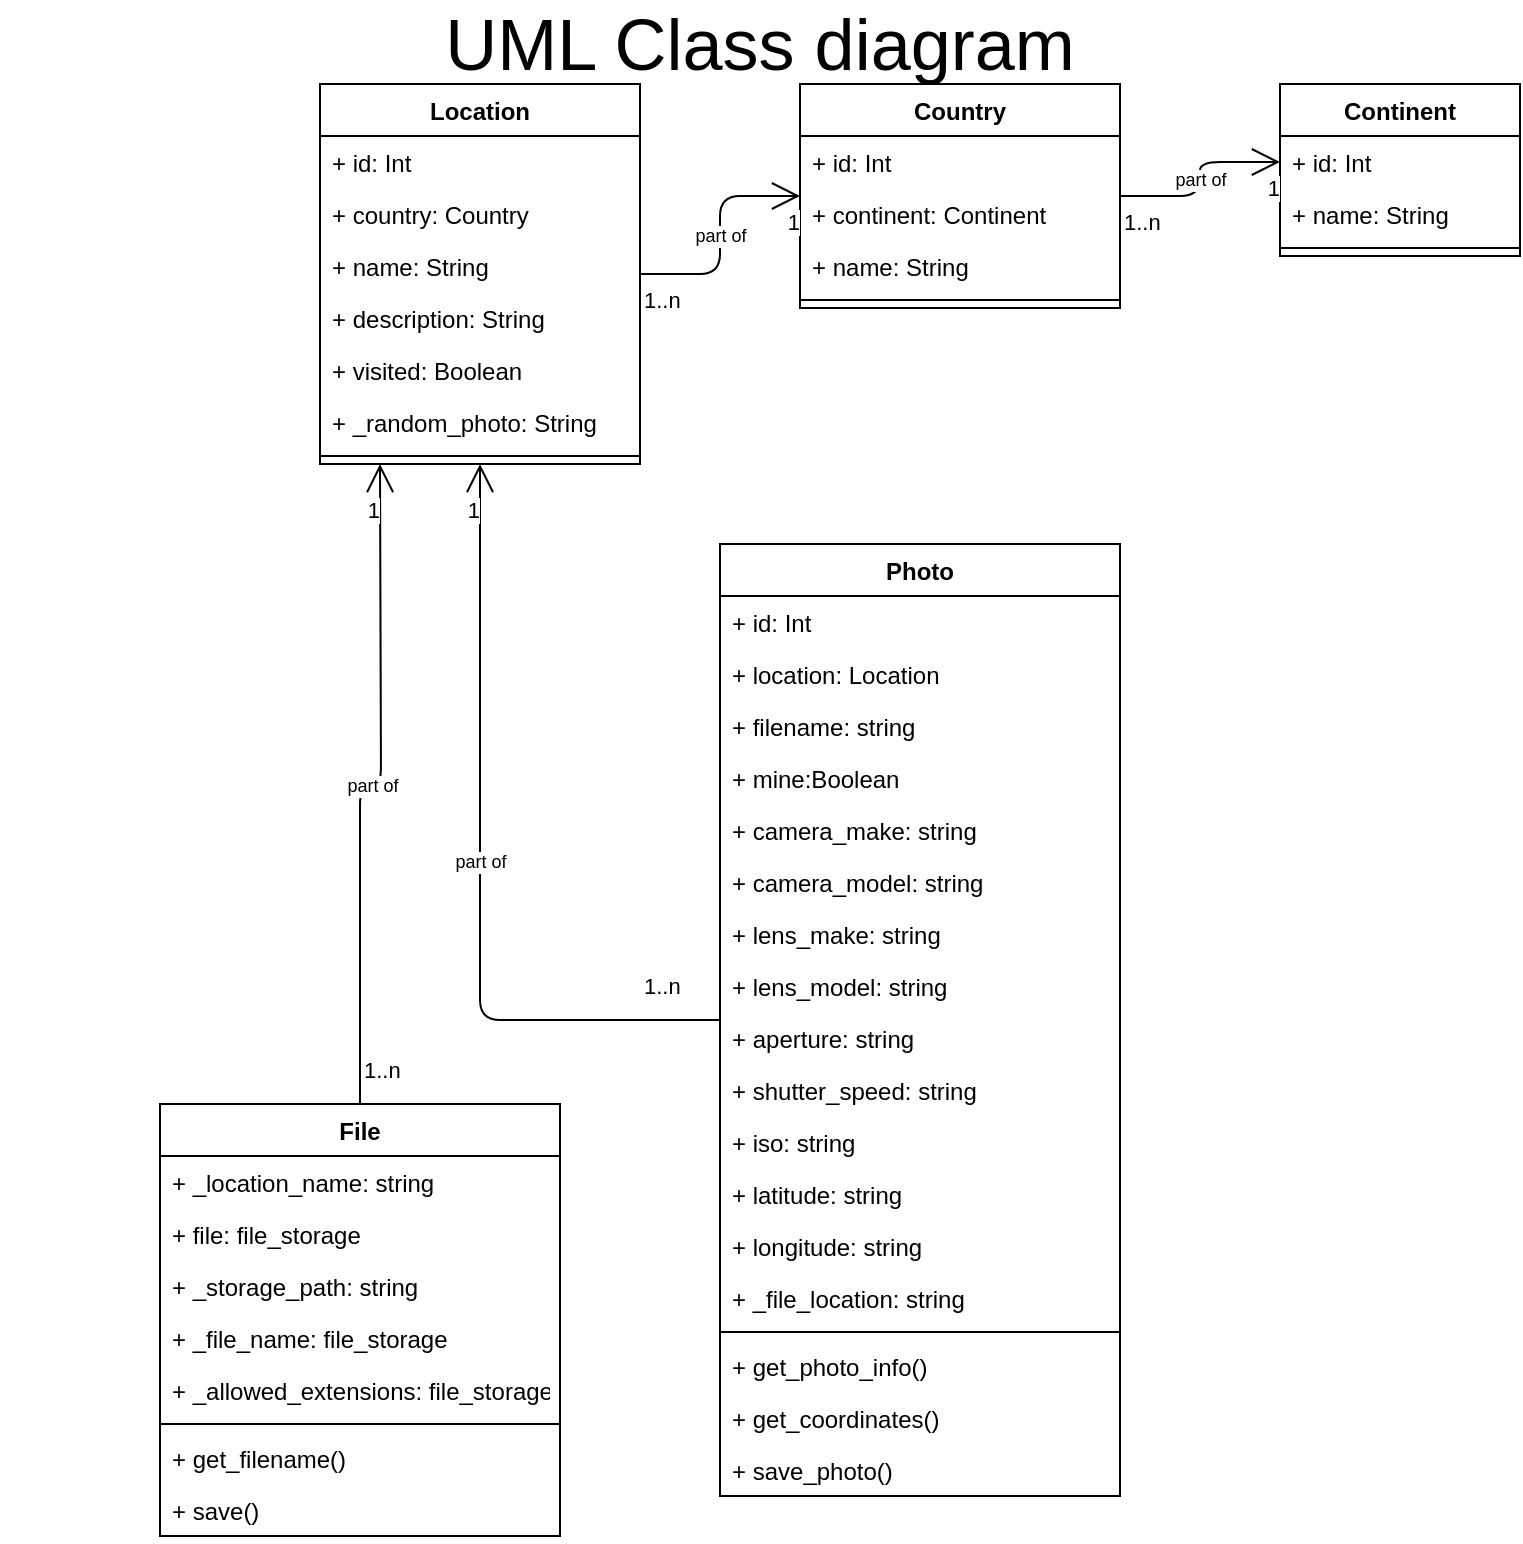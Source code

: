 <mxfile version="14.6.13" type="device" pages="7"><diagram id="C5RBs43oDa-KdzZeNtuy" name="UML Class diagram"><mxGraphModel dx="1086" dy="806" grid="1" gridSize="10" guides="1" tooltips="1" connect="1" arrows="0" fold="1" page="1" pageScale="1" pageWidth="827" pageHeight="1169" math="0" shadow="0"><root><mxCell id="WIyWlLk6GJQsqaUBKTNV-0"/><mxCell id="WIyWlLk6GJQsqaUBKTNV-1" parent="WIyWlLk6GJQsqaUBKTNV-0"/><mxCell id="_HAbwKvfcYTaI2jSfiZZ-10" value="Country" style="swimlane;fontStyle=1;align=center;verticalAlign=top;childLayout=stackLayout;horizontal=1;startSize=26;horizontalStack=0;resizeParent=1;resizeParentMax=0;resizeLast=0;collapsible=1;marginBottom=0;" parent="WIyWlLk6GJQsqaUBKTNV-1" vertex="1"><mxGeometry x="440" y="50" width="160" height="112" as="geometry"/></mxCell><mxCell id="_HAbwKvfcYTaI2jSfiZZ-11" value="+ id: Int" style="text;strokeColor=none;fillColor=none;align=left;verticalAlign=top;spacingLeft=4;spacingRight=4;overflow=hidden;rotatable=0;points=[[0,0.5],[1,0.5]];portConstraint=eastwest;" parent="_HAbwKvfcYTaI2jSfiZZ-10" vertex="1"><mxGeometry y="26" width="160" height="26" as="geometry"/></mxCell><mxCell id="S17_DZzXtAtvhhlAf8MP-12" value="+ continent: Continent" style="text;strokeColor=none;fillColor=none;align=left;verticalAlign=top;spacingLeft=4;spacingRight=4;overflow=hidden;rotatable=0;points=[[0,0.5],[1,0.5]];portConstraint=eastwest;" parent="_HAbwKvfcYTaI2jSfiZZ-10" vertex="1"><mxGeometry y="52" width="160" height="26" as="geometry"/></mxCell><mxCell id="S17_DZzXtAtvhhlAf8MP-13" value="+ name: String" style="text;strokeColor=none;fillColor=none;align=left;verticalAlign=top;spacingLeft=4;spacingRight=4;overflow=hidden;rotatable=0;points=[[0,0.5],[1,0.5]];portConstraint=eastwest;" parent="_HAbwKvfcYTaI2jSfiZZ-10" vertex="1"><mxGeometry y="78" width="160" height="26" as="geometry"/></mxCell><mxCell id="_HAbwKvfcYTaI2jSfiZZ-12" value="" style="line;strokeWidth=1;fillColor=none;align=left;verticalAlign=middle;spacingTop=-1;spacingLeft=3;spacingRight=3;rotatable=0;labelPosition=right;points=[];portConstraint=eastwest;" parent="_HAbwKvfcYTaI2jSfiZZ-10" vertex="1"><mxGeometry y="104" width="160" height="8" as="geometry"/></mxCell><mxCell id="_HAbwKvfcYTaI2jSfiZZ-18" value="Location" style="swimlane;fontStyle=1;align=center;verticalAlign=top;childLayout=stackLayout;horizontal=1;startSize=26;horizontalStack=0;resizeParent=1;resizeParentMax=0;resizeLast=0;collapsible=1;marginBottom=0;" parent="WIyWlLk6GJQsqaUBKTNV-1" vertex="1"><mxGeometry x="200" y="50" width="160" height="190" as="geometry"/></mxCell><mxCell id="_HAbwKvfcYTaI2jSfiZZ-19" value="+ id: Int" style="text;strokeColor=none;fillColor=none;align=left;verticalAlign=top;spacingLeft=4;spacingRight=4;overflow=hidden;rotatable=0;points=[[0,0.5],[1,0.5]];portConstraint=eastwest;" parent="_HAbwKvfcYTaI2jSfiZZ-18" vertex="1"><mxGeometry y="26" width="160" height="26" as="geometry"/></mxCell><mxCell id="S17_DZzXtAtvhhlAf8MP-11" value="+ country: Country" style="text;strokeColor=none;fillColor=none;align=left;verticalAlign=top;spacingLeft=4;spacingRight=4;overflow=hidden;rotatable=0;points=[[0,0.5],[1,0.5]];portConstraint=eastwest;" parent="_HAbwKvfcYTaI2jSfiZZ-18" vertex="1"><mxGeometry y="52" width="160" height="26" as="geometry"/></mxCell><mxCell id="S17_DZzXtAtvhhlAf8MP-10" value="+ name: String" style="text;strokeColor=none;fillColor=none;align=left;verticalAlign=top;spacingLeft=4;spacingRight=4;overflow=hidden;rotatable=0;points=[[0,0.5],[1,0.5]];portConstraint=eastwest;" parent="_HAbwKvfcYTaI2jSfiZZ-18" vertex="1"><mxGeometry y="78" width="160" height="26" as="geometry"/></mxCell><mxCell id="S17_DZzXtAtvhhlAf8MP-9" value="+ description: String" style="text;strokeColor=none;fillColor=none;align=left;verticalAlign=top;spacingLeft=4;spacingRight=4;overflow=hidden;rotatable=0;points=[[0,0.5],[1,0.5]];portConstraint=eastwest;" parent="_HAbwKvfcYTaI2jSfiZZ-18" vertex="1"><mxGeometry y="104" width="160" height="26" as="geometry"/></mxCell><mxCell id="iTT6nS9sQwGT1zIHzTxG-0" value="+ visited: Boolean" style="text;strokeColor=none;fillColor=none;align=left;verticalAlign=top;spacingLeft=4;spacingRight=4;overflow=hidden;rotatable=0;points=[[0,0.5],[1,0.5]];portConstraint=eastwest;" parent="_HAbwKvfcYTaI2jSfiZZ-18" vertex="1"><mxGeometry y="130" width="160" height="26" as="geometry"/></mxCell><mxCell id="_HAbwKvfcYTaI2jSfiZZ-27" value="+ _random_photo: String" style="text;strokeColor=none;fillColor=none;align=left;verticalAlign=top;spacingLeft=4;spacingRight=4;overflow=hidden;rotatable=0;points=[[0,0.5],[1,0.5]];portConstraint=eastwest;" parent="_HAbwKvfcYTaI2jSfiZZ-18" vertex="1"><mxGeometry y="156" width="160" height="26" as="geometry"/></mxCell><mxCell id="_HAbwKvfcYTaI2jSfiZZ-20" value="" style="line;strokeWidth=1;fillColor=none;align=left;verticalAlign=middle;spacingTop=-1;spacingLeft=3;spacingRight=3;rotatable=0;labelPosition=right;points=[];portConstraint=eastwest;" parent="_HAbwKvfcYTaI2jSfiZZ-18" vertex="1"><mxGeometry y="182" width="160" height="8" as="geometry"/></mxCell><mxCell id="6b-0Ztd64MfCkyTz4x-n-39" value="part of" style="endArrow=open;html=1;endSize=12;startArrow=none;startSize=14;startFill=0;edgeStyle=orthogonalEdgeStyle;fontSize=9;" parent="WIyWlLk6GJQsqaUBKTNV-1" source="_HAbwKvfcYTaI2jSfiZZ-18" target="_HAbwKvfcYTaI2jSfiZZ-10" edge="1"><mxGeometry relative="1" as="geometry"><mxPoint x="500" y="279" as="sourcePoint"/><mxPoint x="620" y="251" as="targetPoint"/></mxGeometry></mxCell><mxCell id="6b-0Ztd64MfCkyTz4x-n-40" value="1..n" style="edgeLabel;resizable=0;html=1;align=left;verticalAlign=top;" parent="6b-0Ztd64MfCkyTz4x-n-39" connectable="0" vertex="1"><mxGeometry x="-1" relative="1" as="geometry"/></mxCell><mxCell id="6b-0Ztd64MfCkyTz4x-n-41" value="1" style="edgeLabel;resizable=0;html=1;align=right;verticalAlign=top;" parent="6b-0Ztd64MfCkyTz4x-n-39" connectable="0" vertex="1"><mxGeometry x="1" relative="1" as="geometry"/></mxCell><mxCell id="S17_DZzXtAtvhhlAf8MP-0" value="Continent" style="swimlane;fontStyle=1;align=center;verticalAlign=top;childLayout=stackLayout;horizontal=1;startSize=26;horizontalStack=0;resizeParent=1;resizeParentMax=0;resizeLast=0;collapsible=1;marginBottom=0;" parent="WIyWlLk6GJQsqaUBKTNV-1" vertex="1"><mxGeometry x="680" y="50" width="120" height="86" as="geometry"/></mxCell><mxCell id="S17_DZzXtAtvhhlAf8MP-1" value="+ id: Int" style="text;strokeColor=none;fillColor=none;align=left;verticalAlign=top;spacingLeft=4;spacingRight=4;overflow=hidden;rotatable=0;points=[[0,0.5],[1,0.5]];portConstraint=eastwest;" parent="S17_DZzXtAtvhhlAf8MP-0" vertex="1"><mxGeometry y="26" width="120" height="26" as="geometry"/></mxCell><mxCell id="S17_DZzXtAtvhhlAf8MP-14" value="+ name: String" style="text;strokeColor=none;fillColor=none;align=left;verticalAlign=top;spacingLeft=4;spacingRight=4;overflow=hidden;rotatable=0;points=[[0,0.5],[1,0.5]];portConstraint=eastwest;" parent="S17_DZzXtAtvhhlAf8MP-0" vertex="1"><mxGeometry y="52" width="120" height="26" as="geometry"/></mxCell><mxCell id="S17_DZzXtAtvhhlAf8MP-2" value="" style="line;strokeWidth=1;fillColor=none;align=left;verticalAlign=middle;spacingTop=-1;spacingLeft=3;spacingRight=3;rotatable=0;labelPosition=right;points=[];portConstraint=eastwest;" parent="S17_DZzXtAtvhhlAf8MP-0" vertex="1"><mxGeometry y="78" width="120" height="8" as="geometry"/></mxCell><mxCell id="S17_DZzXtAtvhhlAf8MP-6" value="part of" style="endArrow=open;html=1;endSize=12;startArrow=none;startSize=14;startFill=0;edgeStyle=orthogonalEdgeStyle;fontSize=9;entryX=0;entryY=0.5;entryDx=0;entryDy=0;" parent="WIyWlLk6GJQsqaUBKTNV-1" source="_HAbwKvfcYTaI2jSfiZZ-10" target="S17_DZzXtAtvhhlAf8MP-1" edge="1"><mxGeometry relative="1" as="geometry"><mxPoint x="620" y="209" as="sourcePoint"/><mxPoint x="740" y="170" as="targetPoint"/></mxGeometry></mxCell><mxCell id="S17_DZzXtAtvhhlAf8MP-7" value="1..n" style="edgeLabel;resizable=0;html=1;align=left;verticalAlign=top;" parent="S17_DZzXtAtvhhlAf8MP-6" connectable="0" vertex="1"><mxGeometry x="-1" relative="1" as="geometry"/></mxCell><mxCell id="S17_DZzXtAtvhhlAf8MP-8" value="1" style="edgeLabel;resizable=0;html=1;align=right;verticalAlign=top;" parent="S17_DZzXtAtvhhlAf8MP-6" connectable="0" vertex="1"><mxGeometry x="1" relative="1" as="geometry"/></mxCell><mxCell id="S17_DZzXtAtvhhlAf8MP-15" value="&lt;font style=&quot;font-size: 36px&quot;&gt;UML Class diagram&lt;/font&gt;" style="text;html=1;strokeColor=none;fillColor=none;align=center;verticalAlign=middle;whiteSpace=wrap;rounded=0;" parent="WIyWlLk6GJQsqaUBKTNV-1" vertex="1"><mxGeometry x="40" y="10" width="760" height="40" as="geometry"/></mxCell><mxCell id="iRQ1AphDZ2LwAOOgi8sd-0" value="Photo" style="swimlane;fontStyle=1;align=center;verticalAlign=top;childLayout=stackLayout;horizontal=1;startSize=26;horizontalStack=0;resizeParent=1;resizeParentMax=0;resizeLast=0;collapsible=1;marginBottom=0;" parent="WIyWlLk6GJQsqaUBKTNV-1" vertex="1"><mxGeometry x="400" y="280" width="200" height="476" as="geometry"/></mxCell><mxCell id="iRQ1AphDZ2LwAOOgi8sd-1" value="+ id: Int" style="text;strokeColor=none;fillColor=none;align=left;verticalAlign=top;spacingLeft=4;spacingRight=4;overflow=hidden;rotatable=0;points=[[0,0.5],[1,0.5]];portConstraint=eastwest;" parent="iRQ1AphDZ2LwAOOgi8sd-0" vertex="1"><mxGeometry y="26" width="200" height="26" as="geometry"/></mxCell><mxCell id="iRQ1AphDZ2LwAOOgi8sd-5" value="+ location: Location" style="text;strokeColor=none;fillColor=none;align=left;verticalAlign=top;spacingLeft=4;spacingRight=4;overflow=hidden;rotatable=0;points=[[0,0.5],[1,0.5]];portConstraint=eastwest;" parent="iRQ1AphDZ2LwAOOgi8sd-0" vertex="1"><mxGeometry y="52" width="200" height="26" as="geometry"/></mxCell><mxCell id="iRQ1AphDZ2LwAOOgi8sd-3" value="+ filename: string" style="text;strokeColor=none;fillColor=none;align=left;verticalAlign=top;spacingLeft=4;spacingRight=4;overflow=hidden;rotatable=0;points=[[0,0.5],[1,0.5]];portConstraint=eastwest;" parent="iRQ1AphDZ2LwAOOgi8sd-0" vertex="1"><mxGeometry y="78" width="200" height="26" as="geometry"/></mxCell><mxCell id="iRQ1AphDZ2LwAOOgi8sd-4" value="+ mine:Boolean" style="text;strokeColor=none;fillColor=none;align=left;verticalAlign=top;spacingLeft=4;spacingRight=4;overflow=hidden;rotatable=0;points=[[0,0.5],[1,0.5]];portConstraint=eastwest;" parent="iRQ1AphDZ2LwAOOgi8sd-0" vertex="1"><mxGeometry y="104" width="200" height="26" as="geometry"/></mxCell><mxCell id="X34kx8ks0Io8x8k9ETpR-16" value="+ camera_make: string" style="text;strokeColor=none;fillColor=none;align=left;verticalAlign=top;spacingLeft=4;spacingRight=4;overflow=hidden;rotatable=0;points=[[0,0.5],[1,0.5]];portConstraint=eastwest;" parent="iRQ1AphDZ2LwAOOgi8sd-0" vertex="1"><mxGeometry y="130" width="200" height="26" as="geometry"/></mxCell><mxCell id="X34kx8ks0Io8x8k9ETpR-17" value="+ camera_model: string" style="text;strokeColor=none;fillColor=none;align=left;verticalAlign=top;spacingLeft=4;spacingRight=4;overflow=hidden;rotatable=0;points=[[0,0.5],[1,0.5]];portConstraint=eastwest;" parent="iRQ1AphDZ2LwAOOgi8sd-0" vertex="1"><mxGeometry y="156" width="200" height="26" as="geometry"/></mxCell><mxCell id="X34kx8ks0Io8x8k9ETpR-18" value="+ lens_make: string" style="text;strokeColor=none;fillColor=none;align=left;verticalAlign=top;spacingLeft=4;spacingRight=4;overflow=hidden;rotatable=0;points=[[0,0.5],[1,0.5]];portConstraint=eastwest;" parent="iRQ1AphDZ2LwAOOgi8sd-0" vertex="1"><mxGeometry y="182" width="200" height="26" as="geometry"/></mxCell><mxCell id="X34kx8ks0Io8x8k9ETpR-19" value="+ lens_model: string" style="text;strokeColor=none;fillColor=none;align=left;verticalAlign=top;spacingLeft=4;spacingRight=4;overflow=hidden;rotatable=0;points=[[0,0.5],[1,0.5]];portConstraint=eastwest;" parent="iRQ1AphDZ2LwAOOgi8sd-0" vertex="1"><mxGeometry y="208" width="200" height="26" as="geometry"/></mxCell><mxCell id="X34kx8ks0Io8x8k9ETpR-20" value="+ aperture: string" style="text;strokeColor=none;fillColor=none;align=left;verticalAlign=top;spacingLeft=4;spacingRight=4;overflow=hidden;rotatable=0;points=[[0,0.5],[1,0.5]];portConstraint=eastwest;" parent="iRQ1AphDZ2LwAOOgi8sd-0" vertex="1"><mxGeometry y="234" width="200" height="26" as="geometry"/></mxCell><mxCell id="X34kx8ks0Io8x8k9ETpR-21" value="+ shutter_speed: string" style="text;strokeColor=none;fillColor=none;align=left;verticalAlign=top;spacingLeft=4;spacingRight=4;overflow=hidden;rotatable=0;points=[[0,0.5],[1,0.5]];portConstraint=eastwest;" parent="iRQ1AphDZ2LwAOOgi8sd-0" vertex="1"><mxGeometry y="260" width="200" height="26" as="geometry"/></mxCell><mxCell id="X34kx8ks0Io8x8k9ETpR-22" value="+ iso: string" style="text;strokeColor=none;fillColor=none;align=left;verticalAlign=top;spacingLeft=4;spacingRight=4;overflow=hidden;rotatable=0;points=[[0,0.5],[1,0.5]];portConstraint=eastwest;" parent="iRQ1AphDZ2LwAOOgi8sd-0" vertex="1"><mxGeometry y="286" width="200" height="26" as="geometry"/></mxCell><mxCell id="X34kx8ks0Io8x8k9ETpR-23" value="+ latitude: string" style="text;strokeColor=none;fillColor=none;align=left;verticalAlign=top;spacingLeft=4;spacingRight=4;overflow=hidden;rotatable=0;points=[[0,0.5],[1,0.5]];portConstraint=eastwest;" parent="iRQ1AphDZ2LwAOOgi8sd-0" vertex="1"><mxGeometry y="312" width="200" height="26" as="geometry"/></mxCell><mxCell id="X34kx8ks0Io8x8k9ETpR-24" value="+ longitude: string" style="text;strokeColor=none;fillColor=none;align=left;verticalAlign=top;spacingLeft=4;spacingRight=4;overflow=hidden;rotatable=0;points=[[0,0.5],[1,0.5]];portConstraint=eastwest;" parent="iRQ1AphDZ2LwAOOgi8sd-0" vertex="1"><mxGeometry y="338" width="200" height="26" as="geometry"/></mxCell><mxCell id="X34kx8ks0Io8x8k9ETpR-27" value="+ _file_location: string" style="text;strokeColor=none;fillColor=none;align=left;verticalAlign=top;spacingLeft=4;spacingRight=4;overflow=hidden;rotatable=0;points=[[0,0.5],[1,0.5]];portConstraint=eastwest;" parent="iRQ1AphDZ2LwAOOgi8sd-0" vertex="1"><mxGeometry y="364" width="200" height="26" as="geometry"/></mxCell><mxCell id="iRQ1AphDZ2LwAOOgi8sd-6" value="" style="line;strokeWidth=1;fillColor=none;align=left;verticalAlign=middle;spacingTop=-1;spacingLeft=3;spacingRight=3;rotatable=0;labelPosition=right;points=[];portConstraint=eastwest;" parent="iRQ1AphDZ2LwAOOgi8sd-0" vertex="1"><mxGeometry y="390" width="200" height="8" as="geometry"/></mxCell><mxCell id="X34kx8ks0Io8x8k9ETpR-28" value="+ get_photo_info()" style="text;strokeColor=none;fillColor=none;align=left;verticalAlign=top;spacingLeft=4;spacingRight=4;overflow=hidden;rotatable=0;points=[[0,0.5],[1,0.5]];portConstraint=eastwest;" parent="iRQ1AphDZ2LwAOOgi8sd-0" vertex="1"><mxGeometry y="398" width="200" height="26" as="geometry"/></mxCell><mxCell id="X34kx8ks0Io8x8k9ETpR-29" value="+ get_coordinates()" style="text;strokeColor=none;fillColor=none;align=left;verticalAlign=top;spacingLeft=4;spacingRight=4;overflow=hidden;rotatable=0;points=[[0,0.5],[1,0.5]];portConstraint=eastwest;" parent="iRQ1AphDZ2LwAOOgi8sd-0" vertex="1"><mxGeometry y="424" width="200" height="26" as="geometry"/></mxCell><mxCell id="tmkLyh4PponuhV3IKCXf-2" value="+ save_photo()" style="text;strokeColor=none;fillColor=none;align=left;verticalAlign=top;spacingLeft=4;spacingRight=4;overflow=hidden;rotatable=0;points=[[0,0.5],[1,0.5]];portConstraint=eastwest;" vertex="1" parent="iRQ1AphDZ2LwAOOgi8sd-0"><mxGeometry y="450" width="200" height="26" as="geometry"/></mxCell><mxCell id="iRQ1AphDZ2LwAOOgi8sd-10" value="part of" style="endArrow=open;html=1;endSize=12;startArrow=none;startSize=14;startFill=0;edgeStyle=orthogonalEdgeStyle;fontSize=9;" parent="WIyWlLk6GJQsqaUBKTNV-1" source="iRQ1AphDZ2LwAOOgi8sd-0" target="_HAbwKvfcYTaI2jSfiZZ-18" edge="1"><mxGeometry relative="1" as="geometry"><mxPoint x="90" y="260" as="sourcePoint"/><mxPoint x="170" y="234" as="targetPoint"/></mxGeometry></mxCell><mxCell id="iRQ1AphDZ2LwAOOgi8sd-11" value="1..n" style="edgeLabel;resizable=0;html=1;align=left;verticalAlign=top;" parent="iRQ1AphDZ2LwAOOgi8sd-10" connectable="0" vertex="1"><mxGeometry x="-1" relative="1" as="geometry"><mxPoint x="-40" y="-30" as="offset"/></mxGeometry></mxCell><mxCell id="iRQ1AphDZ2LwAOOgi8sd-12" value="1" style="edgeLabel;resizable=0;html=1;align=right;verticalAlign=top;" parent="iRQ1AphDZ2LwAOOgi8sd-10" connectable="0" vertex="1"><mxGeometry x="1" relative="1" as="geometry"><mxPoint y="10" as="offset"/></mxGeometry></mxCell><mxCell id="UiukALw7IiUifL7ndPT2-0" value="File" style="swimlane;fontStyle=1;align=center;verticalAlign=top;childLayout=stackLayout;horizontal=1;startSize=26;horizontalStack=0;resizeParent=1;resizeParentMax=0;resizeLast=0;collapsible=1;marginBottom=0;" vertex="1" parent="WIyWlLk6GJQsqaUBKTNV-1"><mxGeometry x="120" y="560" width="200" height="216" as="geometry"/></mxCell><mxCell id="UiukALw7IiUifL7ndPT2-2" value="+ _location_name: string" style="text;strokeColor=none;fillColor=none;align=left;verticalAlign=top;spacingLeft=4;spacingRight=4;overflow=hidden;rotatable=0;points=[[0,0.5],[1,0.5]];portConstraint=eastwest;" vertex="1" parent="UiukALw7IiUifL7ndPT2-0"><mxGeometry y="26" width="200" height="26" as="geometry"/></mxCell><mxCell id="GWEf2E3XGnfLZtun4TMt-1" value="+ file: file_storage" style="text;strokeColor=none;fillColor=none;align=left;verticalAlign=top;spacingLeft=4;spacingRight=4;overflow=hidden;rotatable=0;points=[[0,0.5],[1,0.5]];portConstraint=eastwest;" vertex="1" parent="UiukALw7IiUifL7ndPT2-0"><mxGeometry y="52" width="200" height="26" as="geometry"/></mxCell><mxCell id="fhtzhvBiHqMES6PPahZz-0" value="+ _storage_path: string" style="text;strokeColor=none;fillColor=none;align=left;verticalAlign=top;spacingLeft=4;spacingRight=4;overflow=hidden;rotatable=0;points=[[0,0.5],[1,0.5]];portConstraint=eastwest;" vertex="1" parent="UiukALw7IiUifL7ndPT2-0"><mxGeometry y="78" width="200" height="26" as="geometry"/></mxCell><mxCell id="UiukALw7IiUifL7ndPT2-14" value="+ _file_name: file_storage" style="text;strokeColor=none;fillColor=none;align=left;verticalAlign=top;spacingLeft=4;spacingRight=4;overflow=hidden;rotatable=0;points=[[0,0.5],[1,0.5]];portConstraint=eastwest;" vertex="1" parent="UiukALw7IiUifL7ndPT2-0"><mxGeometry y="104" width="200" height="26" as="geometry"/></mxCell><mxCell id="sDV4K-j-ew7aD3w1OXNm-0" value="+ _allowed_extensions: file_storage" style="text;strokeColor=none;fillColor=none;align=left;verticalAlign=top;spacingLeft=4;spacingRight=4;overflow=hidden;rotatable=0;points=[[0,0.5],[1,0.5]];portConstraint=eastwest;" vertex="1" parent="UiukALw7IiUifL7ndPT2-0"><mxGeometry y="130" width="200" height="26" as="geometry"/></mxCell><mxCell id="UiukALw7IiUifL7ndPT2-15" value="" style="line;strokeWidth=1;fillColor=none;align=left;verticalAlign=middle;spacingTop=-1;spacingLeft=3;spacingRight=3;rotatable=0;labelPosition=right;points=[];portConstraint=eastwest;" vertex="1" parent="UiukALw7IiUifL7ndPT2-0"><mxGeometry y="156" width="200" height="8" as="geometry"/></mxCell><mxCell id="UiukALw7IiUifL7ndPT2-16" value="+ get_filename()" style="text;strokeColor=none;fillColor=none;align=left;verticalAlign=top;spacingLeft=4;spacingRight=4;overflow=hidden;rotatable=0;points=[[0,0.5],[1,0.5]];portConstraint=eastwest;" vertex="1" parent="UiukALw7IiUifL7ndPT2-0"><mxGeometry y="164" width="200" height="26" as="geometry"/></mxCell><mxCell id="GWEf2E3XGnfLZtun4TMt-2" value="+ save()" style="text;strokeColor=none;fillColor=none;align=left;verticalAlign=top;spacingLeft=4;spacingRight=4;overflow=hidden;rotatable=0;points=[[0,0.5],[1,0.5]];portConstraint=eastwest;" vertex="1" parent="UiukALw7IiUifL7ndPT2-0"><mxGeometry y="190" width="200" height="26" as="geometry"/></mxCell><mxCell id="UiukALw7IiUifL7ndPT2-19" value="part of" style="endArrow=open;html=1;endSize=12;startArrow=none;startSize=14;startFill=0;edgeStyle=orthogonalEdgeStyle;fontSize=9;exitX=0.5;exitY=0;exitDx=0;exitDy=0;" edge="1" parent="WIyWlLk6GJQsqaUBKTNV-1" source="UiukALw7IiUifL7ndPT2-0"><mxGeometry relative="1" as="geometry"><mxPoint x="210" y="520" as="sourcePoint"/><mxPoint x="230" y="240" as="targetPoint"/></mxGeometry></mxCell><mxCell id="UiukALw7IiUifL7ndPT2-20" value="1..n" style="edgeLabel;resizable=0;html=1;align=left;verticalAlign=top;" connectable="0" vertex="1" parent="UiukALw7IiUifL7ndPT2-19"><mxGeometry x="-1" relative="1" as="geometry"><mxPoint y="-30" as="offset"/></mxGeometry></mxCell><mxCell id="UiukALw7IiUifL7ndPT2-21" value="1" style="edgeLabel;resizable=0;html=1;align=right;verticalAlign=top;" connectable="0" vertex="1" parent="UiukALw7IiUifL7ndPT2-19"><mxGeometry x="1" relative="1" as="geometry"><mxPoint y="10" as="offset"/></mxGeometry></mxCell></root></mxGraphModel></diagram><diagram name="UML object diagram" id="8tHm3xc8DvYqFM3VfED4"><mxGraphModel dx="1278" dy="948" grid="1" gridSize="10" guides="1" tooltips="1" connect="1" arrows="0" fold="1" page="1" pageScale="1" pageWidth="827" pageHeight="1169" math="0" shadow="0"><root><mxCell id="QGsZXZSTWWfmIvHB2mNW-0"/><mxCell id="QGsZXZSTWWfmIvHB2mNW-1" parent="QGsZXZSTWWfmIvHB2mNW-0"/><mxCell id="QGsZXZSTWWfmIvHB2mNW-62" value="Country" style="swimlane;fontStyle=1;align=center;verticalAlign=top;childLayout=stackLayout;horizontal=1;startSize=26;horizontalStack=0;resizeParent=1;resizeParentMax=0;resizeLast=0;collapsible=1;marginBottom=0;" parent="QGsZXZSTWWfmIvHB2mNW-1" vertex="1"><mxGeometry x="480" y="80" width="120" height="112" as="geometry"/></mxCell><mxCell id="QGsZXZSTWWfmIvHB2mNW-63" value="+ id: 1" style="text;strokeColor=none;fillColor=none;align=left;verticalAlign=top;spacingLeft=4;spacingRight=4;overflow=hidden;rotatable=0;points=[[0,0.5],[1,0.5]];portConstraint=eastwest;" parent="QGsZXZSTWWfmIvHB2mNW-62" vertex="1"><mxGeometry y="26" width="120" height="26" as="geometry"/></mxCell><mxCell id="QGsZXZSTWWfmIvHB2mNW-64" value="+ continent: Europe" style="text;strokeColor=none;fillColor=none;align=left;verticalAlign=top;spacingLeft=4;spacingRight=4;overflow=hidden;rotatable=0;points=[[0,0.5],[1,0.5]];portConstraint=eastwest;" parent="QGsZXZSTWWfmIvHB2mNW-62" vertex="1"><mxGeometry y="52" width="120" height="26" as="geometry"/></mxCell><mxCell id="QGsZXZSTWWfmIvHB2mNW-65" value="+ name: Scotland" style="text;strokeColor=none;fillColor=none;align=left;verticalAlign=top;spacingLeft=4;spacingRight=4;overflow=hidden;rotatable=0;points=[[0,0.5],[1,0.5]];portConstraint=eastwest;" parent="QGsZXZSTWWfmIvHB2mNW-62" vertex="1"><mxGeometry y="78" width="120" height="26" as="geometry"/></mxCell><mxCell id="QGsZXZSTWWfmIvHB2mNW-66" value="" style="line;strokeWidth=1;fillColor=none;align=left;verticalAlign=middle;spacingTop=-1;spacingLeft=3;spacingRight=3;rotatable=0;labelPosition=right;points=[];portConstraint=eastwest;" parent="QGsZXZSTWWfmIvHB2mNW-62" vertex="1"><mxGeometry y="104" width="120" height="8" as="geometry"/></mxCell><mxCell id="QGsZXZSTWWfmIvHB2mNW-67" value="Location" style="swimlane;fontStyle=1;align=center;verticalAlign=top;childLayout=stackLayout;horizontal=1;startSize=26;horizontalStack=0;resizeParent=1;resizeParentMax=0;resizeLast=0;collapsible=1;marginBottom=0;" parent="QGsZXZSTWWfmIvHB2mNW-1" vertex="1"><mxGeometry x="200" y="80" width="200" height="190" as="geometry"/></mxCell><mxCell id="QGsZXZSTWWfmIvHB2mNW-68" value="+ id: 101" style="text;strokeColor=none;fillColor=none;align=left;verticalAlign=top;spacingLeft=4;spacingRight=4;overflow=hidden;rotatable=0;points=[[0,0.5],[1,0.5]];portConstraint=eastwest;" parent="QGsZXZSTWWfmIvHB2mNW-67" vertex="1"><mxGeometry y="26" width="200" height="26" as="geometry"/></mxCell><mxCell id="QGsZXZSTWWfmIvHB2mNW-69" value="+ country: Scotland" style="text;strokeColor=none;fillColor=none;align=left;verticalAlign=top;spacingLeft=4;spacingRight=4;overflow=hidden;rotatable=0;points=[[0,0.5],[1,0.5]];portConstraint=eastwest;" parent="QGsZXZSTWWfmIvHB2mNW-67" vertex="1"><mxGeometry y="52" width="200" height="26" as="geometry"/></mxCell><mxCell id="QGsZXZSTWWfmIvHB2mNW-70" value="+ name: Glencoe" style="text;strokeColor=none;fillColor=none;align=left;verticalAlign=top;spacingLeft=4;spacingRight=4;overflow=hidden;rotatable=0;points=[[0,0.5],[1,0.5]];portConstraint=eastwest;" parent="QGsZXZSTWWfmIvHB2mNW-67" vertex="1"><mxGeometry y="78" width="200" height="26" as="geometry"/></mxCell><mxCell id="QGsZXZSTWWfmIvHB2mNW-71" value="+ description: Stunning..." style="text;strokeColor=none;fillColor=none;align=left;verticalAlign=top;spacingLeft=4;spacingRight=4;overflow=hidden;rotatable=0;points=[[0,0.5],[1,0.5]];portConstraint=eastwest;" parent="QGsZXZSTWWfmIvHB2mNW-67" vertex="1"><mxGeometry y="104" width="200" height="26" as="geometry"/></mxCell><mxCell id="QGsZXZSTWWfmIvHB2mNW-72" value="+ visited: True" style="text;strokeColor=none;fillColor=none;align=left;verticalAlign=top;spacingLeft=4;spacingRight=4;overflow=hidden;rotatable=0;points=[[0,0.5],[1,0.5]];portConstraint=eastwest;" parent="QGsZXZSTWWfmIvHB2mNW-67" vertex="1"><mxGeometry y="130" width="200" height="26" as="geometry"/></mxCell><mxCell id="QGsZXZSTWWfmIvHB2mNW-73" value="+ _random_photo: devils_pulpit.jpg" style="text;strokeColor=none;fillColor=none;align=left;verticalAlign=top;spacingLeft=4;spacingRight=4;overflow=hidden;rotatable=0;points=[[0,0.5],[1,0.5]];portConstraint=eastwest;" parent="QGsZXZSTWWfmIvHB2mNW-67" vertex="1"><mxGeometry y="156" width="200" height="26" as="geometry"/></mxCell><mxCell id="QGsZXZSTWWfmIvHB2mNW-74" value="" style="line;strokeWidth=1;fillColor=none;align=left;verticalAlign=middle;spacingTop=-1;spacingLeft=3;spacingRight=3;rotatable=0;labelPosition=right;points=[];portConstraint=eastwest;" parent="QGsZXZSTWWfmIvHB2mNW-67" vertex="1"><mxGeometry y="182" width="200" height="8" as="geometry"/></mxCell><mxCell id="QGsZXZSTWWfmIvHB2mNW-75" value="part of" style="endArrow=open;html=1;endSize=12;startArrow=none;startSize=14;startFill=0;edgeStyle=orthogonalEdgeStyle;fontSize=9;" parent="QGsZXZSTWWfmIvHB2mNW-1" source="QGsZXZSTWWfmIvHB2mNW-67" target="QGsZXZSTWWfmIvHB2mNW-62" edge="1"><mxGeometry relative="1" as="geometry"><mxPoint x="510" y="309" as="sourcePoint"/><mxPoint x="630" y="281" as="targetPoint"/></mxGeometry></mxCell><mxCell id="QGsZXZSTWWfmIvHB2mNW-76" value="1..n" style="edgeLabel;resizable=0;html=1;align=left;verticalAlign=top;" parent="QGsZXZSTWWfmIvHB2mNW-75" connectable="0" vertex="1"><mxGeometry x="-1" relative="1" as="geometry"/></mxCell><mxCell id="QGsZXZSTWWfmIvHB2mNW-77" value="1" style="edgeLabel;resizable=0;html=1;align=right;verticalAlign=top;" parent="QGsZXZSTWWfmIvHB2mNW-75" connectable="0" vertex="1"><mxGeometry x="1" relative="1" as="geometry"/></mxCell><mxCell id="QGsZXZSTWWfmIvHB2mNW-78" value="Continent" style="swimlane;fontStyle=1;align=center;verticalAlign=top;childLayout=stackLayout;horizontal=1;startSize=26;horizontalStack=0;resizeParent=1;resizeParentMax=0;resizeLast=0;collapsible=1;marginBottom=0;" parent="QGsZXZSTWWfmIvHB2mNW-1" vertex="1"><mxGeometry x="680" y="80" width="120" height="86" as="geometry"/></mxCell><mxCell id="QGsZXZSTWWfmIvHB2mNW-79" value="+ id: 1" style="text;strokeColor=none;fillColor=none;align=left;verticalAlign=top;spacingLeft=4;spacingRight=4;overflow=hidden;rotatable=0;points=[[0,0.5],[1,0.5]];portConstraint=eastwest;" parent="QGsZXZSTWWfmIvHB2mNW-78" vertex="1"><mxGeometry y="26" width="120" height="26" as="geometry"/></mxCell><mxCell id="QGsZXZSTWWfmIvHB2mNW-80" value="+ name: Europe" style="text;strokeColor=none;fillColor=none;align=left;verticalAlign=top;spacingLeft=4;spacingRight=4;overflow=hidden;rotatable=0;points=[[0,0.5],[1,0.5]];portConstraint=eastwest;" parent="QGsZXZSTWWfmIvHB2mNW-78" vertex="1"><mxGeometry y="52" width="120" height="26" as="geometry"/></mxCell><mxCell id="QGsZXZSTWWfmIvHB2mNW-81" value="" style="line;strokeWidth=1;fillColor=none;align=left;verticalAlign=middle;spacingTop=-1;spacingLeft=3;spacingRight=3;rotatable=0;labelPosition=right;points=[];portConstraint=eastwest;" parent="QGsZXZSTWWfmIvHB2mNW-78" vertex="1"><mxGeometry y="78" width="120" height="8" as="geometry"/></mxCell><mxCell id="QGsZXZSTWWfmIvHB2mNW-82" value="part of" style="endArrow=open;html=1;endSize=12;startArrow=none;startSize=14;startFill=0;edgeStyle=orthogonalEdgeStyle;fontSize=9;entryX=0;entryY=0.5;entryDx=0;entryDy=0;" parent="QGsZXZSTWWfmIvHB2mNW-1" source="QGsZXZSTWWfmIvHB2mNW-62" target="QGsZXZSTWWfmIvHB2mNW-79" edge="1"><mxGeometry relative="1" as="geometry"><mxPoint x="630" y="239" as="sourcePoint"/><mxPoint x="750" y="200" as="targetPoint"/></mxGeometry></mxCell><mxCell id="QGsZXZSTWWfmIvHB2mNW-83" value="1..n" style="edgeLabel;resizable=0;html=1;align=left;verticalAlign=top;" parent="QGsZXZSTWWfmIvHB2mNW-82" connectable="0" vertex="1"><mxGeometry x="-1" relative="1" as="geometry"/></mxCell><mxCell id="QGsZXZSTWWfmIvHB2mNW-84" value="1" style="edgeLabel;resizable=0;html=1;align=right;verticalAlign=top;" parent="QGsZXZSTWWfmIvHB2mNW-82" connectable="0" vertex="1"><mxGeometry x="1" relative="1" as="geometry"/></mxCell><mxCell id="QGsZXZSTWWfmIvHB2mNW-85" value="&lt;font style=&quot;font-size: 36px&quot;&gt;UML Object diagram&lt;/font&gt;" style="text;html=1;strokeColor=none;fillColor=none;align=center;verticalAlign=middle;whiteSpace=wrap;rounded=0;" parent="QGsZXZSTWWfmIvHB2mNW-1" vertex="1"><mxGeometry y="20" width="810" height="40" as="geometry"/></mxCell><mxCell id="QGsZXZSTWWfmIvHB2mNW-139" value="Photo" style="swimlane;fontStyle=1;align=center;verticalAlign=top;childLayout=stackLayout;horizontal=1;startSize=26;horizontalStack=0;resizeParent=1;resizeParentMax=0;resizeLast=0;collapsible=1;marginBottom=0;" parent="QGsZXZSTWWfmIvHB2mNW-1" vertex="1"><mxGeometry x="480" y="280" width="200" height="476" as="geometry"/></mxCell><mxCell id="QGsZXZSTWWfmIvHB2mNW-140" value="+ id: 1" style="text;strokeColor=none;fillColor=none;align=left;verticalAlign=top;spacingLeft=4;spacingRight=4;overflow=hidden;rotatable=0;points=[[0,0.5],[1,0.5]];portConstraint=eastwest;" parent="QGsZXZSTWWfmIvHB2mNW-139" vertex="1"><mxGeometry y="26" width="200" height="26" as="geometry"/></mxCell><mxCell id="QGsZXZSTWWfmIvHB2mNW-141" value="+ location: glencoe" style="text;strokeColor=none;fillColor=none;align=left;verticalAlign=top;spacingLeft=4;spacingRight=4;overflow=hidden;rotatable=0;points=[[0,0.5],[1,0.5]];portConstraint=eastwest;" parent="QGsZXZSTWWfmIvHB2mNW-139" vertex="1"><mxGeometry y="52" width="200" height="26" as="geometry"/></mxCell><mxCell id="QGsZXZSTWWfmIvHB2mNW-142" value="+ filename: photo_01.jpg" style="text;strokeColor=none;fillColor=none;align=left;verticalAlign=top;spacingLeft=4;spacingRight=4;overflow=hidden;rotatable=0;points=[[0,0.5],[1,0.5]];portConstraint=eastwest;" parent="QGsZXZSTWWfmIvHB2mNW-139" vertex="1"><mxGeometry y="78" width="200" height="26" as="geometry"/></mxCell><mxCell id="QGsZXZSTWWfmIvHB2mNW-143" value="+ mine: Yes" style="text;strokeColor=none;fillColor=none;align=left;verticalAlign=top;spacingLeft=4;spacingRight=4;overflow=hidden;rotatable=0;points=[[0,0.5],[1,0.5]];portConstraint=eastwest;" parent="QGsZXZSTWWfmIvHB2mNW-139" vertex="1"><mxGeometry y="104" width="200" height="26" as="geometry"/></mxCell><mxCell id="QGsZXZSTWWfmIvHB2mNW-144" value="+ camera_make: Nikon" style="text;strokeColor=none;fillColor=none;align=left;verticalAlign=top;spacingLeft=4;spacingRight=4;overflow=hidden;rotatable=0;points=[[0,0.5],[1,0.5]];portConstraint=eastwest;" parent="QGsZXZSTWWfmIvHB2mNW-139" vertex="1"><mxGeometry y="130" width="200" height="26" as="geometry"/></mxCell><mxCell id="QGsZXZSTWWfmIvHB2mNW-145" value="+ camera_model: Nikon D750" style="text;strokeColor=none;fillColor=none;align=left;verticalAlign=top;spacingLeft=4;spacingRight=4;overflow=hidden;rotatable=0;points=[[0,0.5],[1,0.5]];portConstraint=eastwest;" parent="QGsZXZSTWWfmIvHB2mNW-139" vertex="1"><mxGeometry y="156" width="200" height="26" as="geometry"/></mxCell><mxCell id="QGsZXZSTWWfmIvHB2mNW-146" value="+ lens_make: Nikon" style="text;strokeColor=none;fillColor=none;align=left;verticalAlign=top;spacingLeft=4;spacingRight=4;overflow=hidden;rotatable=0;points=[[0,0.5],[1,0.5]];portConstraint=eastwest;" parent="QGsZXZSTWWfmIvHB2mNW-139" vertex="1"><mxGeometry y="182" width="200" height="26" as="geometry"/></mxCell><mxCell id="QGsZXZSTWWfmIvHB2mNW-147" value="+ lens_model: 24-70" style="text;strokeColor=none;fillColor=none;align=left;verticalAlign=top;spacingLeft=4;spacingRight=4;overflow=hidden;rotatable=0;points=[[0,0.5],[1,0.5]];portConstraint=eastwest;" parent="QGsZXZSTWWfmIvHB2mNW-139" vertex="1"><mxGeometry y="208" width="200" height="26" as="geometry"/></mxCell><mxCell id="QGsZXZSTWWfmIvHB2mNW-148" value="+ aperture: 11.0" style="text;strokeColor=none;fillColor=none;align=left;verticalAlign=top;spacingLeft=4;spacingRight=4;overflow=hidden;rotatable=0;points=[[0,0.5],[1,0.5]];portConstraint=eastwest;" parent="QGsZXZSTWWfmIvHB2mNW-139" vertex="1"><mxGeometry y="234" width="200" height="26" as="geometry"/></mxCell><mxCell id="QGsZXZSTWWfmIvHB2mNW-149" value="+ shutter_speed: 2" style="text;strokeColor=none;fillColor=none;align=left;verticalAlign=top;spacingLeft=4;spacingRight=4;overflow=hidden;rotatable=0;points=[[0,0.5],[1,0.5]];portConstraint=eastwest;" parent="QGsZXZSTWWfmIvHB2mNW-139" vertex="1"><mxGeometry y="260" width="200" height="26" as="geometry"/></mxCell><mxCell id="QGsZXZSTWWfmIvHB2mNW-150" value="+ iso: 100" style="text;strokeColor=none;fillColor=none;align=left;verticalAlign=top;spacingLeft=4;spacingRight=4;overflow=hidden;rotatable=0;points=[[0,0.5],[1,0.5]];portConstraint=eastwest;" parent="QGsZXZSTWWfmIvHB2mNW-139" vertex="1"><mxGeometry y="286" width="200" height="26" as="geometry"/></mxCell><mxCell id="QGsZXZSTWWfmIvHB2mNW-151" value="+ latitude: 1.223" style="text;strokeColor=none;fillColor=none;align=left;verticalAlign=top;spacingLeft=4;spacingRight=4;overflow=hidden;rotatable=0;points=[[0,0.5],[1,0.5]];portConstraint=eastwest;" parent="QGsZXZSTWWfmIvHB2mNW-139" vertex="1"><mxGeometry y="312" width="200" height="26" as="geometry"/></mxCell><mxCell id="QGsZXZSTWWfmIvHB2mNW-152" value="+ longitude: -1.344" style="text;strokeColor=none;fillColor=none;align=left;verticalAlign=top;spacingLeft=4;spacingRight=4;overflow=hidden;rotatable=0;points=[[0,0.5],[1,0.5]];portConstraint=eastwest;" parent="QGsZXZSTWWfmIvHB2mNW-139" vertex="1"><mxGeometry y="338" width="200" height="26" as="geometry"/></mxCell><mxCell id="QGsZXZSTWWfmIvHB2mNW-153" value="+ _file_location: ph/photo_01.jpg" style="text;strokeColor=none;fillColor=none;align=left;verticalAlign=top;spacingLeft=4;spacingRight=4;overflow=hidden;rotatable=0;points=[[0,0.5],[1,0.5]];portConstraint=eastwest;" parent="QGsZXZSTWWfmIvHB2mNW-139" vertex="1"><mxGeometry y="364" width="200" height="26" as="geometry"/></mxCell><mxCell id="QGsZXZSTWWfmIvHB2mNW-154" value="" style="line;strokeWidth=1;fillColor=none;align=left;verticalAlign=middle;spacingTop=-1;spacingLeft=3;spacingRight=3;rotatable=0;labelPosition=right;points=[];portConstraint=eastwest;" parent="QGsZXZSTWWfmIvHB2mNW-139" vertex="1"><mxGeometry y="390" width="200" height="8" as="geometry"/></mxCell><mxCell id="QGsZXZSTWWfmIvHB2mNW-155" value="+ get_photo_info()" style="text;strokeColor=none;fillColor=none;align=left;verticalAlign=top;spacingLeft=4;spacingRight=4;overflow=hidden;rotatable=0;points=[[0,0.5],[1,0.5]];portConstraint=eastwest;" parent="QGsZXZSTWWfmIvHB2mNW-139" vertex="1"><mxGeometry y="398" width="200" height="26" as="geometry"/></mxCell><mxCell id="QGsZXZSTWWfmIvHB2mNW-156" value="+ get_coordinates()" style="text;strokeColor=none;fillColor=none;align=left;verticalAlign=top;spacingLeft=4;spacingRight=4;overflow=hidden;rotatable=0;points=[[0,0.5],[1,0.5]];portConstraint=eastwest;" parent="QGsZXZSTWWfmIvHB2mNW-139" vertex="1"><mxGeometry y="424" width="200" height="26" as="geometry"/></mxCell><mxCell id="q8jB1zYIC3FVDfm5A_7c-0" value="+ save_photo()" style="text;strokeColor=none;fillColor=none;align=left;verticalAlign=top;spacingLeft=4;spacingRight=4;overflow=hidden;rotatable=0;points=[[0,0.5],[1,0.5]];portConstraint=eastwest;" vertex="1" parent="QGsZXZSTWWfmIvHB2mNW-139"><mxGeometry y="450" width="200" height="26" as="geometry"/></mxCell><mxCell id="QGsZXZSTWWfmIvHB2mNW-157" value="part of" style="endArrow=open;html=1;endSize=12;startArrow=none;startSize=14;startFill=0;edgeStyle=orthogonalEdgeStyle;fontSize=9;" parent="QGsZXZSTWWfmIvHB2mNW-1" source="QGsZXZSTWWfmIvHB2mNW-139" target="QGsZXZSTWWfmIvHB2mNW-67" edge="1"><mxGeometry relative="1" as="geometry"><mxPoint x="120" y="40" as="sourcePoint"/><mxPoint x="200" y="-90" as="targetPoint"/></mxGeometry></mxCell><mxCell id="QGsZXZSTWWfmIvHB2mNW-158" value="1..n" style="edgeLabel;resizable=0;html=1;align=left;verticalAlign=top;" parent="QGsZXZSTWWfmIvHB2mNW-157" connectable="0" vertex="1"><mxGeometry x="-1" relative="1" as="geometry"><mxPoint x="-30" y="-30" as="offset"/></mxGeometry></mxCell><mxCell id="QGsZXZSTWWfmIvHB2mNW-159" value="1" style="edgeLabel;resizable=0;html=1;align=right;verticalAlign=top;" parent="QGsZXZSTWWfmIvHB2mNW-157" connectable="0" vertex="1"><mxGeometry x="1" relative="1" as="geometry"><mxPoint y="10" as="offset"/></mxGeometry></mxCell><mxCell id="ftftsJwo7iw4i7nwrMx--5" value="part of" style="endArrow=open;html=1;endSize=12;startArrow=none;startSize=14;startFill=0;edgeStyle=orthogonalEdgeStyle;fontSize=9;exitX=0.25;exitY=0;exitDx=0;exitDy=0;" edge="1" parent="QGsZXZSTWWfmIvHB2mNW-1" source="DiiOxCfk7aLMVHvlsqp9-0"><mxGeometry relative="1" as="geometry"><mxPoint x="200" y="500" as="sourcePoint"/><mxPoint x="240" y="270" as="targetPoint"/></mxGeometry></mxCell><mxCell id="ftftsJwo7iw4i7nwrMx--6" value="1..n" style="edgeLabel;resizable=0;html=1;align=left;verticalAlign=top;" connectable="0" vertex="1" parent="ftftsJwo7iw4i7nwrMx--5"><mxGeometry x="-1" relative="1" as="geometry"><mxPoint y="-30" as="offset"/></mxGeometry></mxCell><mxCell id="ftftsJwo7iw4i7nwrMx--7" value="1" style="edgeLabel;resizable=0;html=1;align=right;verticalAlign=top;" connectable="0" vertex="1" parent="ftftsJwo7iw4i7nwrMx--5"><mxGeometry x="1" relative="1" as="geometry"><mxPoint y="10" as="offset"/></mxGeometry></mxCell><mxCell id="DiiOxCfk7aLMVHvlsqp9-0" value="File" style="swimlane;fontStyle=1;align=center;verticalAlign=top;childLayout=stackLayout;horizontal=1;startSize=26;horizontalStack=0;resizeParent=1;resizeParentMax=0;resizeLast=0;collapsible=1;marginBottom=0;" vertex="1" parent="QGsZXZSTWWfmIvHB2mNW-1"><mxGeometry x="200" y="560" width="240" height="216" as="geometry"/></mxCell><mxCell id="DiiOxCfk7aLMVHvlsqp9-1" value="+ _location_name: Glencoe" style="text;strokeColor=none;fillColor=none;align=left;verticalAlign=top;spacingLeft=4;spacingRight=4;overflow=hidden;rotatable=0;points=[[0,0.5],[1,0.5]];portConstraint=eastwest;" vertex="1" parent="DiiOxCfk7aLMVHvlsqp9-0"><mxGeometry y="26" width="240" height="26" as="geometry"/></mxCell><mxCell id="DiiOxCfk7aLMVHvlsqp9-2" value="+ file: filename_example.jpg" style="text;strokeColor=none;fillColor=none;align=left;verticalAlign=top;spacingLeft=4;spacingRight=4;overflow=hidden;rotatable=0;points=[[0,0.5],[1,0.5]];portConstraint=eastwest;" vertex="1" parent="DiiOxCfk7aLMVHvlsqp9-0"><mxGeometry y="52" width="240" height="26" as="geometry"/></mxCell><mxCell id="_3pjTgUvV5GVprwDPMEz-0" value="+ _storage_path: static/photos/" style="text;strokeColor=none;fillColor=none;align=left;verticalAlign=top;spacingLeft=4;spacingRight=4;overflow=hidden;rotatable=0;points=[[0,0.5],[1,0.5]];portConstraint=eastwest;" vertex="1" parent="DiiOxCfk7aLMVHvlsqp9-0"><mxGeometry y="78" width="240" height="26" as="geometry"/></mxCell><mxCell id="DiiOxCfk7aLMVHvlsqp9-3" value="+ _file_name: Glencoe_001.jpg" style="text;strokeColor=none;fillColor=none;align=left;verticalAlign=top;spacingLeft=4;spacingRight=4;overflow=hidden;rotatable=0;points=[[0,0.5],[1,0.5]];portConstraint=eastwest;" vertex="1" parent="DiiOxCfk7aLMVHvlsqp9-0"><mxGeometry y="104" width="240" height="26" as="geometry"/></mxCell><mxCell id="SybH3V-Hi04Wr80oGFeB-0" value="+ _allowed_extensions: ['.jpg', '.png', '.gif']" style="text;strokeColor=none;fillColor=none;align=left;verticalAlign=top;spacingLeft=4;spacingRight=4;overflow=hidden;rotatable=0;points=[[0,0.5],[1,0.5]];portConstraint=eastwest;" vertex="1" parent="DiiOxCfk7aLMVHvlsqp9-0"><mxGeometry y="130" width="240" height="26" as="geometry"/></mxCell><mxCell id="DiiOxCfk7aLMVHvlsqp9-4" value="" style="line;strokeWidth=1;fillColor=none;align=left;verticalAlign=middle;spacingTop=-1;spacingLeft=3;spacingRight=3;rotatable=0;labelPosition=right;points=[];portConstraint=eastwest;" vertex="1" parent="DiiOxCfk7aLMVHvlsqp9-0"><mxGeometry y="156" width="240" height="8" as="geometry"/></mxCell><mxCell id="DiiOxCfk7aLMVHvlsqp9-5" value="+ get_filename()" style="text;strokeColor=none;fillColor=none;align=left;verticalAlign=top;spacingLeft=4;spacingRight=4;overflow=hidden;rotatable=0;points=[[0,0.5],[1,0.5]];portConstraint=eastwest;" vertex="1" parent="DiiOxCfk7aLMVHvlsqp9-0"><mxGeometry y="164" width="240" height="26" as="geometry"/></mxCell><mxCell id="DiiOxCfk7aLMVHvlsqp9-6" value="+ save()" style="text;strokeColor=none;fillColor=none;align=left;verticalAlign=top;spacingLeft=4;spacingRight=4;overflow=hidden;rotatable=0;points=[[0,0.5],[1,0.5]];portConstraint=eastwest;" vertex="1" parent="DiiOxCfk7aLMVHvlsqp9-0"><mxGeometry y="190" width="240" height="26" as="geometry"/></mxCell></root></mxGraphModel></diagram><diagram name="Entity relationship" id="iVTNbKimWvHCYhjZNWjP"><mxGraphModel dx="1422" dy="822" grid="1" gridSize="10" guides="1" tooltips="1" connect="1" arrows="0" fold="1" page="1" pageScale="1" pageWidth="827" pageHeight="1169" math="0" shadow="0"><root><mxCell id="wBVJJwceG16BYH2cwwz_-0"/><mxCell id="wBVJJwceG16BYH2cwwz_-1" parent="wBVJJwceG16BYH2cwwz_-0"/><mxCell id="wBVJJwceG16BYH2cwwz_-26" value="locations" style="shape=table;startSize=30;container=1;collapsible=1;childLayout=tableLayout;fixedRows=1;rowLines=0;fontStyle=1;align=center;resizeLast=1;" parent="wBVJJwceG16BYH2cwwz_-1" vertex="1"><mxGeometry x="40" y="145" width="200" height="190" as="geometry"/></mxCell><mxCell id="wBVJJwceG16BYH2cwwz_-27" value="" style="shape=partialRectangle;collapsible=0;dropTarget=0;pointerEvents=0;fillColor=none;top=0;left=0;bottom=1;right=0;points=[[0,0.5],[1,0.5]];portConstraint=eastwest;" parent="wBVJJwceG16BYH2cwwz_-26" vertex="1"><mxGeometry y="30" width="200" height="30" as="geometry"/></mxCell><mxCell id="wBVJJwceG16BYH2cwwz_-28" value="PK" style="shape=partialRectangle;connectable=0;fillColor=none;top=0;left=0;bottom=0;right=0;fontStyle=1;overflow=hidden;" parent="wBVJJwceG16BYH2cwwz_-27" vertex="1"><mxGeometry width="30" height="30" as="geometry"/></mxCell><mxCell id="wBVJJwceG16BYH2cwwz_-29" value="id" style="shape=partialRectangle;connectable=0;fillColor=none;top=0;left=0;bottom=0;right=0;align=left;spacingLeft=6;fontStyle=5;overflow=hidden;" parent="wBVJJwceG16BYH2cwwz_-27" vertex="1"><mxGeometry x="30" width="170" height="30" as="geometry"/></mxCell><mxCell id="wBVJJwceG16BYH2cwwz_-30" value="" style="shape=partialRectangle;collapsible=0;dropTarget=0;pointerEvents=0;fillColor=none;top=0;left=0;bottom=0;right=0;points=[[0,0.5],[1,0.5]];portConstraint=eastwest;" parent="wBVJJwceG16BYH2cwwz_-26" vertex="1"><mxGeometry y="60" width="200" height="30" as="geometry"/></mxCell><mxCell id="wBVJJwceG16BYH2cwwz_-31" value="FK" style="shape=partialRectangle;connectable=0;fillColor=none;top=0;left=0;bottom=0;right=0;editable=1;overflow=hidden;" parent="wBVJJwceG16BYH2cwwz_-30" vertex="1"><mxGeometry width="30" height="30" as="geometry"/></mxCell><mxCell id="wBVJJwceG16BYH2cwwz_-32" value="country_id (countries.id)" style="shape=partialRectangle;connectable=0;fillColor=none;top=0;left=0;bottom=0;right=0;align=left;spacingLeft=6;overflow=hidden;" parent="wBVJJwceG16BYH2cwwz_-30" vertex="1"><mxGeometry x="30" width="170" height="30" as="geometry"/></mxCell><mxCell id="wBVJJwceG16BYH2cwwz_-33" value="" style="shape=partialRectangle;collapsible=0;dropTarget=0;pointerEvents=0;fillColor=none;top=0;left=0;bottom=0;right=0;points=[[0,0.5],[1,0.5]];portConstraint=eastwest;" parent="wBVJJwceG16BYH2cwwz_-26" vertex="1"><mxGeometry y="90" width="200" height="30" as="geometry"/></mxCell><mxCell id="wBVJJwceG16BYH2cwwz_-34" value="" style="shape=partialRectangle;connectable=0;fillColor=none;top=0;left=0;bottom=0;right=0;editable=1;overflow=hidden;" parent="wBVJJwceG16BYH2cwwz_-33" vertex="1"><mxGeometry width="30" height="30" as="geometry"/></mxCell><mxCell id="wBVJJwceG16BYH2cwwz_-35" value="name: VARCHAR(255)" style="shape=partialRectangle;connectable=0;fillColor=none;top=0;left=0;bottom=0;right=0;align=left;spacingLeft=6;overflow=hidden;" parent="wBVJJwceG16BYH2cwwz_-33" vertex="1"><mxGeometry x="30" width="170" height="30" as="geometry"/></mxCell><mxCell id="wBVJJwceG16BYH2cwwz_-36" value="" style="shape=partialRectangle;collapsible=0;dropTarget=0;pointerEvents=0;fillColor=none;top=0;left=0;bottom=0;right=0;points=[[0,0.5],[1,0.5]];portConstraint=eastwest;" parent="wBVJJwceG16BYH2cwwz_-26" vertex="1"><mxGeometry y="120" width="200" height="30" as="geometry"/></mxCell><mxCell id="wBVJJwceG16BYH2cwwz_-37" value="" style="shape=partialRectangle;connectable=0;fillColor=none;top=0;left=0;bottom=0;right=0;editable=1;overflow=hidden;" parent="wBVJJwceG16BYH2cwwz_-36" vertex="1"><mxGeometry width="30" height="30" as="geometry"/></mxCell><mxCell id="wBVJJwceG16BYH2cwwz_-38" value="description: VARCHAR(255)" style="shape=partialRectangle;connectable=0;fillColor=none;top=0;left=0;bottom=0;right=0;align=left;spacingLeft=6;overflow=hidden;" parent="wBVJJwceG16BYH2cwwz_-36" vertex="1"><mxGeometry x="30" width="170" height="30" as="geometry"/></mxCell><mxCell id="wBVJJwceG16BYH2cwwz_-39" value="" style="shape=partialRectangle;collapsible=0;dropTarget=0;pointerEvents=0;fillColor=none;top=0;left=0;bottom=0;right=0;points=[[0,0.5],[1,0.5]];portConstraint=eastwest;" parent="wBVJJwceG16BYH2cwwz_-26" vertex="1"><mxGeometry y="150" width="200" height="30" as="geometry"/></mxCell><mxCell id="wBVJJwceG16BYH2cwwz_-40" value="" style="shape=partialRectangle;connectable=0;fillColor=none;top=0;left=0;bottom=0;right=0;editable=1;overflow=hidden;" parent="wBVJJwceG16BYH2cwwz_-39" vertex="1"><mxGeometry width="30" height="30" as="geometry"/></mxCell><mxCell id="wBVJJwceG16BYH2cwwz_-41" value="visited: BOOLEAN" style="shape=partialRectangle;connectable=0;fillColor=none;top=0;left=0;bottom=0;right=0;align=left;spacingLeft=6;overflow=hidden;" parent="wBVJJwceG16BYH2cwwz_-39" vertex="1"><mxGeometry x="30" width="170" height="30" as="geometry"/></mxCell><mxCell id="wBVJJwceG16BYH2cwwz_-42" value="countries" style="shape=table;startSize=30;container=1;collapsible=1;childLayout=tableLayout;fixedRows=1;rowLines=0;fontStyle=1;align=center;resizeLast=1;" parent="wBVJJwceG16BYH2cwwz_-1" vertex="1"><mxGeometry x="320" y="145" width="200" height="130" as="geometry"/></mxCell><mxCell id="wBVJJwceG16BYH2cwwz_-43" value="" style="shape=partialRectangle;collapsible=0;dropTarget=0;pointerEvents=0;fillColor=none;top=0;left=0;bottom=1;right=0;points=[[0,0.5],[1,0.5]];portConstraint=eastwest;" parent="wBVJJwceG16BYH2cwwz_-42" vertex="1"><mxGeometry y="30" width="200" height="30" as="geometry"/></mxCell><mxCell id="wBVJJwceG16BYH2cwwz_-44" value="PK" style="shape=partialRectangle;connectable=0;fillColor=none;top=0;left=0;bottom=0;right=0;fontStyle=1;overflow=hidden;" parent="wBVJJwceG16BYH2cwwz_-43" vertex="1"><mxGeometry width="30" height="30" as="geometry"/></mxCell><mxCell id="wBVJJwceG16BYH2cwwz_-45" value="id" style="shape=partialRectangle;connectable=0;fillColor=none;top=0;left=0;bottom=0;right=0;align=left;spacingLeft=6;fontStyle=5;overflow=hidden;" parent="wBVJJwceG16BYH2cwwz_-43" vertex="1"><mxGeometry x="30" width="170" height="30" as="geometry"/></mxCell><mxCell id="wBVJJwceG16BYH2cwwz_-46" value="" style="shape=partialRectangle;collapsible=0;dropTarget=0;pointerEvents=0;fillColor=none;top=0;left=0;bottom=0;right=0;points=[[0,0.5],[1,0.5]];portConstraint=eastwest;" parent="wBVJJwceG16BYH2cwwz_-42" vertex="1"><mxGeometry y="60" width="200" height="30" as="geometry"/></mxCell><mxCell id="wBVJJwceG16BYH2cwwz_-47" value="FK" style="shape=partialRectangle;connectable=0;fillColor=none;top=0;left=0;bottom=0;right=0;editable=1;overflow=hidden;" parent="wBVJJwceG16BYH2cwwz_-46" vertex="1"><mxGeometry width="30" height="30" as="geometry"/></mxCell><mxCell id="wBVJJwceG16BYH2cwwz_-48" value="continent_id (continents.id)" style="shape=partialRectangle;connectable=0;fillColor=none;top=0;left=0;bottom=0;right=0;align=left;spacingLeft=6;overflow=hidden;" parent="wBVJJwceG16BYH2cwwz_-46" vertex="1"><mxGeometry x="30" width="170" height="30" as="geometry"/></mxCell><mxCell id="wBVJJwceG16BYH2cwwz_-49" value="" style="shape=partialRectangle;collapsible=0;dropTarget=0;pointerEvents=0;fillColor=none;top=0;left=0;bottom=0;right=0;points=[[0,0.5],[1,0.5]];portConstraint=eastwest;" parent="wBVJJwceG16BYH2cwwz_-42" vertex="1"><mxGeometry y="90" width="200" height="30" as="geometry"/></mxCell><mxCell id="wBVJJwceG16BYH2cwwz_-50" value="" style="shape=partialRectangle;connectable=0;fillColor=none;top=0;left=0;bottom=0;right=0;editable=1;overflow=hidden;" parent="wBVJJwceG16BYH2cwwz_-49" vertex="1"><mxGeometry width="30" height="30" as="geometry"/></mxCell><mxCell id="wBVJJwceG16BYH2cwwz_-51" value="name: VARCHAR(255)" style="shape=partialRectangle;connectable=0;fillColor=none;top=0;left=0;bottom=0;right=0;align=left;spacingLeft=6;overflow=hidden;" parent="wBVJJwceG16BYH2cwwz_-49" vertex="1"><mxGeometry x="30" width="170" height="30" as="geometry"/></mxCell><mxCell id="wBVJJwceG16BYH2cwwz_-52" value="" style="edgeStyle=entityRelationEdgeStyle;fontSize=12;html=1;endArrow=ERoneToMany;strokeWidth=1;endSize=22;" parent="wBVJJwceG16BYH2cwwz_-1" source="wBVJJwceG16BYH2cwwz_-42" target="wBVJJwceG16BYH2cwwz_-33" edge="1"><mxGeometry width="100" height="100" relative="1" as="geometry"><mxPoint x="330" y="470" as="sourcePoint"/><mxPoint x="430" y="370" as="targetPoint"/></mxGeometry></mxCell><mxCell id="wBVJJwceG16BYH2cwwz_-53" value="continents" style="shape=table;startSize=30;container=1;collapsible=1;childLayout=tableLayout;fixedRows=1;rowLines=0;fontStyle=1;align=center;resizeLast=1;" parent="wBVJJwceG16BYH2cwwz_-1" vertex="1"><mxGeometry x="640" y="145" width="160" height="100" as="geometry"/></mxCell><mxCell id="wBVJJwceG16BYH2cwwz_-54" value="" style="shape=partialRectangle;collapsible=0;dropTarget=0;pointerEvents=0;fillColor=none;top=0;left=0;bottom=1;right=0;points=[[0,0.5],[1,0.5]];portConstraint=eastwest;" parent="wBVJJwceG16BYH2cwwz_-53" vertex="1"><mxGeometry y="30" width="160" height="30" as="geometry"/></mxCell><mxCell id="wBVJJwceG16BYH2cwwz_-55" value="PK" style="shape=partialRectangle;connectable=0;fillColor=none;top=0;left=0;bottom=0;right=0;fontStyle=1;overflow=hidden;" parent="wBVJJwceG16BYH2cwwz_-54" vertex="1"><mxGeometry width="30" height="30" as="geometry"/></mxCell><mxCell id="wBVJJwceG16BYH2cwwz_-56" value="id" style="shape=partialRectangle;connectable=0;fillColor=none;top=0;left=0;bottom=0;right=0;align=left;spacingLeft=6;fontStyle=5;overflow=hidden;" parent="wBVJJwceG16BYH2cwwz_-54" vertex="1"><mxGeometry x="30" width="130" height="30" as="geometry"/></mxCell><mxCell id="wBVJJwceG16BYH2cwwz_-57" value="" style="shape=partialRectangle;collapsible=0;dropTarget=0;pointerEvents=0;fillColor=none;top=0;left=0;bottom=0;right=0;points=[[0,0.5],[1,0.5]];portConstraint=eastwest;" parent="wBVJJwceG16BYH2cwwz_-53" vertex="1"><mxGeometry y="60" width="160" height="30" as="geometry"/></mxCell><mxCell id="wBVJJwceG16BYH2cwwz_-58" value="" style="shape=partialRectangle;connectable=0;fillColor=none;top=0;left=0;bottom=0;right=0;editable=1;overflow=hidden;" parent="wBVJJwceG16BYH2cwwz_-57" vertex="1"><mxGeometry width="30" height="30" as="geometry"/></mxCell><mxCell id="wBVJJwceG16BYH2cwwz_-59" value="name: VARCHAR(255)" style="shape=partialRectangle;connectable=0;fillColor=none;top=0;left=0;bottom=0;right=0;align=left;spacingLeft=6;overflow=hidden;" parent="wBVJJwceG16BYH2cwwz_-57" vertex="1"><mxGeometry x="30" width="130" height="30" as="geometry"/></mxCell><mxCell id="wBVJJwceG16BYH2cwwz_-60" value="" style="edgeStyle=entityRelationEdgeStyle;fontSize=12;html=1;endArrow=ERoneToMany;strokeWidth=1;endSize=22;" parent="wBVJJwceG16BYH2cwwz_-1" source="wBVJJwceG16BYH2cwwz_-53" target="wBVJJwceG16BYH2cwwz_-42" edge="1"><mxGeometry width="100" height="100" relative="1" as="geometry"><mxPoint x="324" y="235" as="sourcePoint"/><mxPoint x="250" y="275" as="targetPoint"/></mxGeometry></mxCell><mxCell id="wBVJJwceG16BYH2cwwz_-61" value="&lt;font style=&quot;font-size: 36px&quot;&gt;Entity Relation diagram&lt;/font&gt;" style="text;html=1;strokeColor=none;fillColor=none;align=center;verticalAlign=middle;whiteSpace=wrap;rounded=0;" parent="wBVJJwceG16BYH2cwwz_-1" vertex="1"><mxGeometry x="40" y="80" width="760" height="40" as="geometry"/></mxCell><mxCell id="wBVJJwceG16BYH2cwwz_-107" value="photos" style="shape=table;startSize=30;container=1;collapsible=1;childLayout=tableLayout;fixedRows=1;rowLines=0;fontStyle=1;align=center;resizeLast=1;" parent="wBVJJwceG16BYH2cwwz_-1" vertex="1"><mxGeometry x="560" y="300" width="240" height="330" as="geometry"/></mxCell><mxCell id="wBVJJwceG16BYH2cwwz_-108" value="" style="shape=partialRectangle;collapsible=0;dropTarget=0;pointerEvents=0;fillColor=none;top=0;left=0;bottom=1;right=0;points=[[0,0.5],[1,0.5]];portConstraint=eastwest;" parent="wBVJJwceG16BYH2cwwz_-107" vertex="1"><mxGeometry y="30" width="240" height="30" as="geometry"/></mxCell><mxCell id="wBVJJwceG16BYH2cwwz_-109" value="PK" style="shape=partialRectangle;connectable=0;fillColor=none;top=0;left=0;bottom=0;right=0;fontStyle=1;overflow=hidden;" parent="wBVJJwceG16BYH2cwwz_-108" vertex="1"><mxGeometry width="30" height="30" as="geometry"/></mxCell><mxCell id="wBVJJwceG16BYH2cwwz_-110" value="id" style="shape=partialRectangle;connectable=0;fillColor=none;top=0;left=0;bottom=0;right=0;align=left;spacingLeft=6;fontStyle=5;overflow=hidden;" parent="wBVJJwceG16BYH2cwwz_-108" vertex="1"><mxGeometry x="30" width="210" height="30" as="geometry"/></mxCell><mxCell id="wBVJJwceG16BYH2cwwz_-111" value="" style="shape=partialRectangle;collapsible=0;dropTarget=0;pointerEvents=0;fillColor=none;top=0;left=0;bottom=0;right=0;points=[[0,0.5],[1,0.5]];portConstraint=eastwest;" parent="wBVJJwceG16BYH2cwwz_-107" vertex="1"><mxGeometry y="60" width="240" height="30" as="geometry"/></mxCell><mxCell id="wBVJJwceG16BYH2cwwz_-112" value="FK" style="shape=partialRectangle;connectable=0;fillColor=none;top=0;left=0;bottom=0;right=0;editable=1;overflow=hidden;" parent="wBVJJwceG16BYH2cwwz_-111" vertex="1"><mxGeometry width="30" height="30" as="geometry"/></mxCell><mxCell id="wBVJJwceG16BYH2cwwz_-113" value="location_id (locations.id)" style="shape=partialRectangle;connectable=0;fillColor=none;top=0;left=0;bottom=0;right=0;align=left;spacingLeft=6;overflow=hidden;" parent="wBVJJwceG16BYH2cwwz_-111" vertex="1"><mxGeometry x="30" width="210" height="30" as="geometry"/></mxCell><mxCell id="wBVJJwceG16BYH2cwwz_-114" value="" style="shape=partialRectangle;collapsible=0;dropTarget=0;pointerEvents=0;fillColor=none;top=0;left=0;bottom=0;right=0;points=[[0,0.5],[1,0.5]];portConstraint=eastwest;" parent="wBVJJwceG16BYH2cwwz_-107" vertex="1"><mxGeometry y="90" width="240" height="20" as="geometry"/></mxCell><mxCell id="wBVJJwceG16BYH2cwwz_-115" value="" style="shape=partialRectangle;connectable=0;fillColor=none;top=0;left=0;bottom=0;right=0;editable=1;overflow=hidden;" parent="wBVJJwceG16BYH2cwwz_-114" vertex="1"><mxGeometry width="30" height="20" as="geometry"/></mxCell><mxCell id="wBVJJwceG16BYH2cwwz_-116" value="filename: VARCHAR(255)" style="shape=partialRectangle;connectable=0;fillColor=none;top=0;left=0;bottom=0;right=0;align=left;spacingLeft=6;overflow=hidden;" parent="wBVJJwceG16BYH2cwwz_-114" vertex="1"><mxGeometry x="30" width="210" height="20" as="geometry"/></mxCell><mxCell id="wBVJJwceG16BYH2cwwz_-117" value="" style="shape=partialRectangle;collapsible=0;dropTarget=0;pointerEvents=0;fillColor=none;top=0;left=0;bottom=0;right=0;points=[[0,0.5],[1,0.5]];portConstraint=eastwest;" parent="wBVJJwceG16BYH2cwwz_-107" vertex="1"><mxGeometry y="110" width="240" height="40" as="geometry"/></mxCell><mxCell id="wBVJJwceG16BYH2cwwz_-118" value="" style="shape=partialRectangle;connectable=0;fillColor=none;top=0;left=0;bottom=0;right=0;editable=1;overflow=hidden;" parent="wBVJJwceG16BYH2cwwz_-117" vertex="1"><mxGeometry width="30" height="40" as="geometry"/></mxCell><mxCell id="wBVJJwceG16BYH2cwwz_-119" value="mine: BOOLEAN" style="shape=partialRectangle;connectable=0;fillColor=none;top=0;left=0;bottom=0;right=0;align=left;spacingLeft=6;overflow=hidden;" parent="wBVJJwceG16BYH2cwwz_-117" vertex="1"><mxGeometry x="30" width="210" height="40" as="geometry"/></mxCell><mxCell id="wBVJJwceG16BYH2cwwz_-120" value="" style="shape=partialRectangle;collapsible=0;dropTarget=0;pointerEvents=0;fillColor=none;top=0;left=0;bottom=0;right=0;points=[[0,0.5],[1,0.5]];portConstraint=eastwest;" parent="wBVJJwceG16BYH2cwwz_-107" vertex="1"><mxGeometry y="150" width="240" height="30" as="geometry"/></mxCell><mxCell id="wBVJJwceG16BYH2cwwz_-121" value="" style="shape=partialRectangle;connectable=0;fillColor=none;top=0;left=0;bottom=0;right=0;editable=1;overflow=hidden;" parent="wBVJJwceG16BYH2cwwz_-120" vertex="1"><mxGeometry width="30" height="30" as="geometry"/></mxCell><mxCell id="wBVJJwceG16BYH2cwwz_-122" value="camera_model VARCHAR(255)" style="shape=partialRectangle;connectable=0;fillColor=none;top=0;left=0;bottom=0;right=0;align=left;spacingLeft=6;overflow=hidden;" parent="wBVJJwceG16BYH2cwwz_-120" vertex="1"><mxGeometry x="30" width="210" height="30" as="geometry"/></mxCell><mxCell id="wBVJJwceG16BYH2cwwz_-123" value="" style="shape=partialRectangle;collapsible=0;dropTarget=0;pointerEvents=0;fillColor=none;top=0;left=0;bottom=0;right=0;points=[[0,0.5],[1,0.5]];portConstraint=eastwest;" parent="wBVJJwceG16BYH2cwwz_-107" vertex="1"><mxGeometry y="180" width="240" height="30" as="geometry"/></mxCell><mxCell id="wBVJJwceG16BYH2cwwz_-124" value="" style="shape=partialRectangle;connectable=0;fillColor=none;top=0;left=0;bottom=0;right=0;editable=1;overflow=hidden;" parent="wBVJJwceG16BYH2cwwz_-123" vertex="1"><mxGeometry width="30" height="30" as="geometry"/></mxCell><mxCell id="wBVJJwceG16BYH2cwwz_-125" value="lens_model VARCHAR(255)" style="shape=partialRectangle;connectable=0;fillColor=none;top=0;left=0;bottom=0;right=0;align=left;spacingLeft=6;overflow=hidden;" parent="wBVJJwceG16BYH2cwwz_-123" vertex="1"><mxGeometry x="30" width="210" height="30" as="geometry"/></mxCell><mxCell id="wBVJJwceG16BYH2cwwz_-126" value="" style="shape=partialRectangle;collapsible=0;dropTarget=0;pointerEvents=0;fillColor=none;top=0;left=0;bottom=0;right=0;points=[[0,0.5],[1,0.5]];portConstraint=eastwest;" parent="wBVJJwceG16BYH2cwwz_-107" vertex="1"><mxGeometry y="210" width="240" height="20" as="geometry"/></mxCell><mxCell id="wBVJJwceG16BYH2cwwz_-127" value="" style="shape=partialRectangle;connectable=0;fillColor=none;top=0;left=0;bottom=0;right=0;editable=1;overflow=hidden;" parent="wBVJJwceG16BYH2cwwz_-126" vertex="1"><mxGeometry width="30" height="20" as="geometry"/></mxCell><mxCell id="wBVJJwceG16BYH2cwwz_-128" value="aperture VARCHAR(255)" style="shape=partialRectangle;connectable=0;fillColor=none;top=0;left=0;bottom=0;right=0;align=left;spacingLeft=6;overflow=hidden;" parent="wBVJJwceG16BYH2cwwz_-126" vertex="1"><mxGeometry x="30" width="210" height="20" as="geometry"/></mxCell><mxCell id="wBVJJwceG16BYH2cwwz_-129" value="" style="shape=partialRectangle;collapsible=0;dropTarget=0;pointerEvents=0;fillColor=none;top=0;left=0;bottom=0;right=0;points=[[0,0.5],[1,0.5]];portConstraint=eastwest;" parent="wBVJJwceG16BYH2cwwz_-107" vertex="1"><mxGeometry y="230" width="240" height="30" as="geometry"/></mxCell><mxCell id="wBVJJwceG16BYH2cwwz_-130" value="" style="shape=partialRectangle;connectable=0;fillColor=none;top=0;left=0;bottom=0;right=0;editable=1;overflow=hidden;" parent="wBVJJwceG16BYH2cwwz_-129" vertex="1"><mxGeometry width="30" height="30" as="geometry"/></mxCell><mxCell id="wBVJJwceG16BYH2cwwz_-131" value="iso VARCHAR(255)" style="shape=partialRectangle;connectable=0;fillColor=none;top=0;left=0;bottom=0;right=0;align=left;spacingLeft=6;overflow=hidden;" parent="wBVJJwceG16BYH2cwwz_-129" vertex="1"><mxGeometry x="30" width="210" height="30" as="geometry"/></mxCell><mxCell id="wBVJJwceG16BYH2cwwz_-132" value="" style="shape=partialRectangle;collapsible=0;dropTarget=0;pointerEvents=0;fillColor=none;top=0;left=0;bottom=0;right=0;points=[[0,0.5],[1,0.5]];portConstraint=eastwest;" parent="wBVJJwceG16BYH2cwwz_-107" vertex="1"><mxGeometry y="260" width="240" height="30" as="geometry"/></mxCell><mxCell id="wBVJJwceG16BYH2cwwz_-133" value="" style="shape=partialRectangle;connectable=0;fillColor=none;top=0;left=0;bottom=0;right=0;editable=1;overflow=hidden;" parent="wBVJJwceG16BYH2cwwz_-132" vertex="1"><mxGeometry width="30" height="30" as="geometry"/></mxCell><mxCell id="wBVJJwceG16BYH2cwwz_-134" value="latitude VARCHAR(255)" style="shape=partialRectangle;connectable=0;fillColor=none;top=0;left=0;bottom=0;right=0;align=left;spacingLeft=6;overflow=hidden;" parent="wBVJJwceG16BYH2cwwz_-132" vertex="1"><mxGeometry x="30" width="210" height="30" as="geometry"/></mxCell><mxCell id="wBVJJwceG16BYH2cwwz_-135" value="" style="shape=partialRectangle;collapsible=0;dropTarget=0;pointerEvents=0;fillColor=none;top=0;left=0;bottom=0;right=0;points=[[0,0.5],[1,0.5]];portConstraint=eastwest;" parent="wBVJJwceG16BYH2cwwz_-107" vertex="1"><mxGeometry y="290" width="240" height="30" as="geometry"/></mxCell><mxCell id="wBVJJwceG16BYH2cwwz_-136" value="" style="shape=partialRectangle;connectable=0;fillColor=none;top=0;left=0;bottom=0;right=0;editable=1;overflow=hidden;" parent="wBVJJwceG16BYH2cwwz_-135" vertex="1"><mxGeometry width="30" height="30" as="geometry"/></mxCell><mxCell id="wBVJJwceG16BYH2cwwz_-137" value="longitude VARCHAR(255)" style="shape=partialRectangle;connectable=0;fillColor=none;top=0;left=0;bottom=0;right=0;align=left;spacingLeft=6;overflow=hidden;" parent="wBVJJwceG16BYH2cwwz_-135" vertex="1"><mxGeometry x="30" width="210" height="30" as="geometry"/></mxCell><mxCell id="wBVJJwceG16BYH2cwwz_-138" value="" style="edgeStyle=entityRelationEdgeStyle;fontSize=12;html=1;endArrow=ERoneToMany;strokeWidth=1;endSize=22;exitX=1;exitY=0.5;exitDx=0;exitDy=0;" parent="wBVJJwceG16BYH2cwwz_-1" source="wBVJJwceG16BYH2cwwz_-39" target="wBVJJwceG16BYH2cwwz_-107" edge="1"><mxGeometry width="100" height="100" relative="1" as="geometry"><mxPoint x="420" y="400" as="sourcePoint"/><mxPoint x="400" y="460" as="targetPoint"/></mxGeometry></mxCell></root></mxGraphModel></diagram><diagram id="iREvdVN6_kpn_p7sKZUH" name="Use Case"><mxGraphModel dx="1422" dy="822" grid="1" gridSize="10" guides="1" tooltips="1" connect="1" arrows="1" fold="1" page="1" pageScale="1" pageWidth="827" pageHeight="1169" math="0" shadow="0"><root><mxCell id="F7pGIEXTDVqKEqGprdaw-0"/><mxCell id="F7pGIEXTDVqKEqGprdaw-1" parent="F7pGIEXTDVqKEqGprdaw-0"/><mxCell id="F7pGIEXTDVqKEqGprdaw-19" value="«controller»&lt;br&gt;&lt;b&gt;location&lt;/b&gt;" style="html=1;verticalAlign=top;" parent="F7pGIEXTDVqKEqGprdaw-1" vertex="1"><mxGeometry x="265" y="290" width="110" height="410" as="geometry"/></mxCell><mxCell id="F7pGIEXTDVqKEqGprdaw-18" value="«controller»&lt;br&gt;&lt;b&gt;country&lt;/b&gt;" style="html=1;verticalAlign=top;" parent="F7pGIEXTDVqKEqGprdaw-1" vertex="1"><mxGeometry x="265" y="70" width="110" height="210" as="geometry"/></mxCell><mxCell id="F7pGIEXTDVqKEqGprdaw-2" value="User" style="shape=umlActor;verticalLabelPosition=bottom;verticalAlign=top;html=1;strokeWidth=3;" parent="F7pGIEXTDVqKEqGprdaw-1" vertex="1"><mxGeometry x="70" y="261" width="30" height="60" as="geometry"/></mxCell><mxCell id="F7pGIEXTDVqKEqGprdaw-3" value="Add&lt;br&gt;country" style="ellipse;whiteSpace=wrap;html=1;" parent="F7pGIEXTDVqKEqGprdaw-1" vertex="1"><mxGeometry x="280" y="120" width="80" height="40" as="geometry"/></mxCell><mxCell id="F7pGIEXTDVqKEqGprdaw-4" value="Photo locations app" style="outlineConnect=0;fontColor=#232F3E;gradientColor=#4AB29A;gradientDirection=north;fillColor=#116D5B;strokeColor=#ffffff;dashed=0;verticalLabelPosition=bottom;verticalAlign=top;align=center;html=1;fontSize=12;fontStyle=1;aspect=fixed;shape=mxgraph.aws4.resourceIcon;resIcon=mxgraph.aws4.desktop_and_app_streaming;" parent="F7pGIEXTDVqKEqGprdaw-1" vertex="1"><mxGeometry x="540" y="252" width="78" height="78" as="geometry"/></mxCell><mxCell id="F7pGIEXTDVqKEqGprdaw-9" value="Edit&lt;br&gt;country" style="ellipse;whiteSpace=wrap;html=1;" parent="F7pGIEXTDVqKEqGprdaw-1" vertex="1"><mxGeometry x="280" y="170" width="80" height="40" as="geometry"/></mxCell><mxCell id="F7pGIEXTDVqKEqGprdaw-10" value="Delete&lt;br&gt;country" style="ellipse;whiteSpace=wrap;html=1;" parent="F7pGIEXTDVqKEqGprdaw-1" vertex="1"><mxGeometry x="280" y="220" width="80" height="40" as="geometry"/></mxCell><mxCell id="F7pGIEXTDVqKEqGprdaw-11" value="Add&lt;br&gt;location" style="ellipse;whiteSpace=wrap;html=1;" parent="F7pGIEXTDVqKEqGprdaw-1" vertex="1"><mxGeometry x="280" y="330" width="80" height="40" as="geometry"/></mxCell><mxCell id="F7pGIEXTDVqKEqGprdaw-12" value="Edit&lt;br&gt;location" style="ellipse;whiteSpace=wrap;html=1;" parent="F7pGIEXTDVqKEqGprdaw-1" vertex="1"><mxGeometry x="280" y="382" width="80" height="40" as="geometry"/></mxCell><mxCell id="F7pGIEXTDVqKEqGprdaw-13" value="Delete&lt;br&gt;location" style="ellipse;whiteSpace=wrap;html=1;" parent="F7pGIEXTDVqKEqGprdaw-1" vertex="1"><mxGeometry x="280" y="432" width="80" height="40" as="geometry"/></mxCell><mxCell id="F7pGIEXTDVqKEqGprdaw-14" value="View visited&lt;br&gt;location" style="ellipse;whiteSpace=wrap;html=1;" parent="F7pGIEXTDVqKEqGprdaw-1" vertex="1"><mxGeometry x="280" y="482" width="80" height="40" as="geometry"/></mxCell><mxCell id="F7pGIEXTDVqKEqGprdaw-15" value="View not visited&lt;br&gt;location" style="ellipse;whiteSpace=wrap;html=1;" parent="F7pGIEXTDVqKEqGprdaw-1" vertex="1"><mxGeometry x="280" y="532" width="80" height="40" as="geometry"/></mxCell><mxCell id="F7pGIEXTDVqKEqGprdaw-20" value="" style="endArrow=none;html=1;strokeWidth=1;entryX=0;entryY=0.5;entryDx=0;entryDy=0;" parent="F7pGIEXTDVqKEqGprdaw-1" target="F7pGIEXTDVqKEqGprdaw-3" edge="1"><mxGeometry width="50" height="50" relative="1" as="geometry"><mxPoint x="85" y="291" as="sourcePoint"/><mxPoint x="180" y="190" as="targetPoint"/></mxGeometry></mxCell><mxCell id="F7pGIEXTDVqKEqGprdaw-21" value="" style="endArrow=none;html=1;strokeWidth=1;entryX=0;entryY=0.5;entryDx=0;entryDy=0;" parent="F7pGIEXTDVqKEqGprdaw-1" target="F7pGIEXTDVqKEqGprdaw-9" edge="1"><mxGeometry width="50" height="50" relative="1" as="geometry"><mxPoint x="85" y="291" as="sourcePoint"/><mxPoint x="290" y="150" as="targetPoint"/></mxGeometry></mxCell><mxCell id="F7pGIEXTDVqKEqGprdaw-22" value="" style="endArrow=none;html=1;strokeWidth=1;entryX=0;entryY=0.5;entryDx=0;entryDy=0;exitX=0.5;exitY=0.5;exitDx=0;exitDy=0;exitPerimeter=0;" parent="F7pGIEXTDVqKEqGprdaw-1" source="F7pGIEXTDVqKEqGprdaw-2" target="F7pGIEXTDVqKEqGprdaw-10" edge="1"><mxGeometry width="50" height="50" relative="1" as="geometry"><mxPoint x="188" y="300" as="sourcePoint"/><mxPoint x="300" y="160" as="targetPoint"/></mxGeometry></mxCell><mxCell id="F7pGIEXTDVqKEqGprdaw-23" value="" style="endArrow=none;html=1;strokeWidth=1;entryX=0;entryY=0.5;entryDx=0;entryDy=0;exitX=0.5;exitY=0.5;exitDx=0;exitDy=0;exitPerimeter=0;" parent="F7pGIEXTDVqKEqGprdaw-1" source="F7pGIEXTDVqKEqGprdaw-2" target="F7pGIEXTDVqKEqGprdaw-11" edge="1"><mxGeometry width="50" height="50" relative="1" as="geometry"><mxPoint x="230" y="304.737" as="sourcePoint"/><mxPoint x="310" y="170" as="targetPoint"/></mxGeometry></mxCell><mxCell id="F7pGIEXTDVqKEqGprdaw-24" value="" style="endArrow=none;html=1;strokeWidth=1;entryX=0;entryY=0.5;entryDx=0;entryDy=0;" parent="F7pGIEXTDVqKEqGprdaw-1" target="F7pGIEXTDVqKEqGprdaw-13" edge="1"><mxGeometry width="50" height="50" relative="1" as="geometry"><mxPoint x="84" y="291" as="sourcePoint"/><mxPoint x="290" y="390" as="targetPoint"/></mxGeometry></mxCell><mxCell id="F7pGIEXTDVqKEqGprdaw-25" value="" style="endArrow=none;html=1;strokeWidth=1;entryX=0;entryY=0.5;entryDx=0;entryDy=0;" parent="F7pGIEXTDVqKEqGprdaw-1" target="F7pGIEXTDVqKEqGprdaw-14" edge="1"><mxGeometry width="50" height="50" relative="1" as="geometry"><mxPoint x="86" y="291" as="sourcePoint"/><mxPoint x="300" y="400" as="targetPoint"/></mxGeometry></mxCell><mxCell id="F7pGIEXTDVqKEqGprdaw-26" value="" style="endArrow=none;html=1;strokeWidth=1;entryX=0;entryY=0.5;entryDx=0;entryDy=0;exitX=0.5;exitY=0.5;exitDx=0;exitDy=0;exitPerimeter=0;" parent="F7pGIEXTDVqKEqGprdaw-1" source="F7pGIEXTDVqKEqGprdaw-2" target="F7pGIEXTDVqKEqGprdaw-15" edge="1"><mxGeometry width="50" height="50" relative="1" as="geometry"><mxPoint x="110" y="310" as="sourcePoint"/><mxPoint x="310" y="410" as="targetPoint"/></mxGeometry></mxCell><mxCell id="F7pGIEXTDVqKEqGprdaw-27" value="" style="endArrow=none;html=1;strokeWidth=1;entryX=0;entryY=0.5;entryDx=0;entryDy=0;exitX=0.5;exitY=0.5;exitDx=0;exitDy=0;exitPerimeter=0;" parent="F7pGIEXTDVqKEqGprdaw-1" source="F7pGIEXTDVqKEqGprdaw-2" target="F7pGIEXTDVqKEqGprdaw-12" edge="1"><mxGeometry width="50" height="50" relative="1" as="geometry"><mxPoint x="125" y="329" as="sourcePoint"/><mxPoint x="290" y="492" as="targetPoint"/></mxGeometry></mxCell><mxCell id="F7pGIEXTDVqKEqGprdaw-28" value="" style="endArrow=none;html=1;strokeWidth=1;exitX=1;exitY=0.5;exitDx=0;exitDy=0;" parent="F7pGIEXTDVqKEqGprdaw-1" source="F7pGIEXTDVqKEqGprdaw-3" target="F7pGIEXTDVqKEqGprdaw-4" edge="1"><mxGeometry width="50" height="50" relative="1" as="geometry"><mxPoint x="470" y="204.514" as="sourcePoint"/><mxPoint x="630" y="50" as="targetPoint"/></mxGeometry></mxCell><mxCell id="F7pGIEXTDVqKEqGprdaw-30" value="" style="endArrow=none;html=1;strokeWidth=1;exitX=1;exitY=0.5;exitDx=0;exitDy=0;" parent="F7pGIEXTDVqKEqGprdaw-1" source="F7pGIEXTDVqKEqGprdaw-9" target="F7pGIEXTDVqKEqGprdaw-4" edge="1"><mxGeometry width="50" height="50" relative="1" as="geometry"><mxPoint x="370" y="150" as="sourcePoint"/><mxPoint x="461.538" y="280" as="targetPoint"/></mxGeometry></mxCell><mxCell id="F7pGIEXTDVqKEqGprdaw-31" value="" style="endArrow=none;html=1;strokeWidth=1;exitX=1;exitY=0.5;exitDx=0;exitDy=0;" parent="F7pGIEXTDVqKEqGprdaw-1" source="F7pGIEXTDVqKEqGprdaw-10" target="F7pGIEXTDVqKEqGprdaw-4" edge="1"><mxGeometry width="50" height="50" relative="1" as="geometry"><mxPoint x="380" y="160" as="sourcePoint"/><mxPoint x="471.538" y="290" as="targetPoint"/></mxGeometry></mxCell><mxCell id="F7pGIEXTDVqKEqGprdaw-32" value="" style="endArrow=none;html=1;strokeWidth=1;exitX=1;exitY=0.5;exitDx=0;exitDy=0;" parent="F7pGIEXTDVqKEqGprdaw-1" source="F7pGIEXTDVqKEqGprdaw-13" target="F7pGIEXTDVqKEqGprdaw-4" edge="1"><mxGeometry width="50" height="50" relative="1" as="geometry"><mxPoint x="414" y="350" as="sourcePoint"/><mxPoint x="505.538" y="480" as="targetPoint"/></mxGeometry></mxCell><mxCell id="F7pGIEXTDVqKEqGprdaw-33" value="" style="endArrow=none;html=1;strokeWidth=1;exitX=1;exitY=0.5;exitDx=0;exitDy=0;" parent="F7pGIEXTDVqKEqGprdaw-1" source="F7pGIEXTDVqKEqGprdaw-15" target="F7pGIEXTDVqKEqGprdaw-4" edge="1"><mxGeometry width="50" height="50" relative="1" as="geometry"><mxPoint x="410" y="472" as="sourcePoint"/><mxPoint x="501.538" y="602" as="targetPoint"/></mxGeometry></mxCell><mxCell id="F7pGIEXTDVqKEqGprdaw-34" value="" style="endArrow=none;html=1;strokeWidth=1;exitX=1;exitY=0.5;exitDx=0;exitDy=0;" parent="F7pGIEXTDVqKEqGprdaw-1" source="F7pGIEXTDVqKEqGprdaw-11" target="F7pGIEXTDVqKEqGprdaw-4" edge="1"><mxGeometry width="50" height="50" relative="1" as="geometry"><mxPoint x="440" y="300" as="sourcePoint"/><mxPoint x="531.538" y="430" as="targetPoint"/></mxGeometry></mxCell><mxCell id="F7pGIEXTDVqKEqGprdaw-35" value="" style="endArrow=none;html=1;strokeWidth=1;exitX=1;exitY=0.5;exitDx=0;exitDy=0;" parent="F7pGIEXTDVqKEqGprdaw-1" source="F7pGIEXTDVqKEqGprdaw-12" target="F7pGIEXTDVqKEqGprdaw-4" edge="1"><mxGeometry width="50" height="50" relative="1" as="geometry"><mxPoint x="440" y="340" as="sourcePoint"/><mxPoint x="531.538" y="470" as="targetPoint"/></mxGeometry></mxCell><mxCell id="F7pGIEXTDVqKEqGprdaw-36" value="" style="endArrow=none;html=1;strokeWidth=1;exitX=1;exitY=0.5;exitDx=0;exitDy=0;" parent="F7pGIEXTDVqKEqGprdaw-1" source="F7pGIEXTDVqKEqGprdaw-14" target="F7pGIEXTDVqKEqGprdaw-4" edge="1"><mxGeometry width="50" height="50" relative="1" as="geometry"><mxPoint x="440" y="412" as="sourcePoint"/><mxPoint x="531.538" y="542" as="targetPoint"/></mxGeometry></mxCell><mxCell id="XZwYX7pzQFVsD6KvkMrW-0" value="&lt;font style=&quot;font-size: 36px&quot;&gt;Use case diagram (Photo Location app)&lt;/font&gt;" style="text;html=1;strokeColor=none;fillColor=none;align=center;verticalAlign=middle;whiteSpace=wrap;rounded=0;" parent="F7pGIEXTDVqKEqGprdaw-1" vertex="1"><mxGeometry x="40" y="10" width="760" height="40" as="geometry"/></mxCell><mxCell id="7aKnOd1LdYMX6P1MkW_m-0" value="add photos" style="ellipse;whiteSpace=wrap;html=1;" vertex="1" parent="F7pGIEXTDVqKEqGprdaw-1"><mxGeometry x="280" y="585" width="80" height="40" as="geometry"/></mxCell><mxCell id="7aKnOd1LdYMX6P1MkW_m-1" value="" style="endArrow=none;html=1;strokeWidth=1;entryX=0;entryY=0.5;entryDx=0;entryDy=0;exitX=0.5;exitY=0.5;exitDx=0;exitDy=0;exitPerimeter=0;" edge="1" parent="F7pGIEXTDVqKEqGprdaw-1" source="F7pGIEXTDVqKEqGprdaw-2" target="7aKnOd1LdYMX6P1MkW_m-0"><mxGeometry width="50" height="50" relative="1" as="geometry"><mxPoint x="95" y="301" as="sourcePoint"/><mxPoint x="290" y="562" as="targetPoint"/></mxGeometry></mxCell><mxCell id="7aKnOd1LdYMX6P1MkW_m-2" value="" style="endArrow=none;html=1;strokeWidth=1;exitX=1;exitY=0.5;exitDx=0;exitDy=0;" edge="1" parent="F7pGIEXTDVqKEqGprdaw-1" source="7aKnOd1LdYMX6P1MkW_m-0" target="F7pGIEXTDVqKEqGprdaw-4"><mxGeometry width="50" height="50" relative="1" as="geometry"><mxPoint x="370" y="562" as="sourcePoint"/><mxPoint x="600" y="420" as="targetPoint"/></mxGeometry></mxCell></root></mxGraphModel></diagram><diagram id="_Qk-kL2UnIeGBy85mU_z" name="User Site Map"><mxGraphModel dx="1422" dy="822" grid="1" gridSize="10" guides="1" tooltips="1" connect="1" arrows="1" fold="1" page="1" pageScale="1" pageWidth="1169" pageHeight="827" math="0" shadow="0"><root><mxCell id="w6hLCXIuDWLHWWLi_HWB-0"/><mxCell id="w6hLCXIuDWLHWWLi_HWB-1" parent="w6hLCXIuDWLHWWLi_HWB-0"/><mxCell id="w6hLCXIuDWLHWWLi_HWB-14" style="edgeStyle=orthogonalEdgeStyle;rounded=0;orthogonalLoop=1;jettySize=auto;html=1;entryX=0.5;entryY=0;entryDx=0;entryDy=0;endArrow=none;endFill=0;exitX=0.5;exitY=1;exitDx=0;exitDy=0;" parent="w6hLCXIuDWLHWWLi_HWB-1" source="w6hLCXIuDWLHWWLi_HWB-3" target="w6hLCXIuDWLHWWLi_HWB-4" edge="1"><mxGeometry relative="1" as="geometry"/></mxCell><mxCell id="w6hLCXIuDWLHWWLi_HWB-3" value="Home page" style="rounded=1;whiteSpace=wrap;html=1;" parent="w6hLCXIuDWLHWWLi_HWB-1" vertex="1"><mxGeometry x="480" y="20" width="120" height="60" as="geometry"/></mxCell><mxCell id="w6hLCXIuDWLHWWLi_HWB-4" value="View" style="rounded=1;whiteSpace=wrap;html=1;" parent="w6hLCXIuDWLHWWLi_HWB-1" vertex="1"><mxGeometry x="160" y="120" width="120" height="60" as="geometry"/></mxCell><mxCell id="w6hLCXIuDWLHWWLi_HWB-5" value="Add" style="rounded=1;whiteSpace=wrap;html=1;" parent="w6hLCXIuDWLHWWLi_HWB-1" vertex="1"><mxGeometry x="360" y="120" width="120" height="60" as="geometry"/></mxCell><mxCell id="w6hLCXIuDWLHWWLi_HWB-6" value="Edit" style="rounded=1;whiteSpace=wrap;html=1;" parent="w6hLCXIuDWLHWWLi_HWB-1" vertex="1"><mxGeometry x="600" y="120" width="120" height="60" as="geometry"/></mxCell><mxCell id="w6hLCXIuDWLHWWLi_HWB-7" value="Search" style="rounded=1;whiteSpace=wrap;html=1;" parent="w6hLCXIuDWLHWWLi_HWB-1" vertex="1"><mxGeometry x="800" y="120" width="120" height="60" as="geometry"/></mxCell><mxCell id="w6hLCXIuDWLHWWLi_HWB-8" value="Visited" style="rounded=1;whiteSpace=wrap;html=1;" parent="w6hLCXIuDWLHWWLi_HWB-1" vertex="1"><mxGeometry x="240" y="200" width="120" height="60" as="geometry"/></mxCell><mxCell id="w6hLCXIuDWLHWWLi_HWB-9" value="Not visited" style="rounded=1;whiteSpace=wrap;html=1;" parent="w6hLCXIuDWLHWWLi_HWB-1" vertex="1"><mxGeometry x="240" y="280" width="120" height="60" as="geometry"/></mxCell><mxCell id="w6hLCXIuDWLHWWLi_HWB-10" value="Country" style="rounded=1;whiteSpace=wrap;html=1;" parent="w6hLCXIuDWLHWWLi_HWB-1" vertex="1"><mxGeometry x="440" y="200" width="120" height="60" as="geometry"/></mxCell><mxCell id="w6hLCXIuDWLHWWLi_HWB-11" value="Location" style="rounded=1;whiteSpace=wrap;html=1;" parent="w6hLCXIuDWLHWWLi_HWB-1" vertex="1"><mxGeometry x="440" y="280" width="120" height="60" as="geometry"/></mxCell><mxCell id="w6hLCXIuDWLHWWLi_HWB-12" value="Country" style="rounded=1;whiteSpace=wrap;html=1;" parent="w6hLCXIuDWLHWWLi_HWB-1" vertex="1"><mxGeometry x="680" y="200" width="120" height="60" as="geometry"/></mxCell><mxCell id="w6hLCXIuDWLHWWLi_HWB-13" value="Location" style="rounded=1;whiteSpace=wrap;html=1;" parent="w6hLCXIuDWLHWWLi_HWB-1" vertex="1"><mxGeometry x="680" y="280" width="120" height="60" as="geometry"/></mxCell><mxCell id="w6hLCXIuDWLHWWLi_HWB-15" style="edgeStyle=orthogonalEdgeStyle;rounded=0;orthogonalLoop=1;jettySize=auto;html=1;entryX=0.5;entryY=0;entryDx=0;entryDy=0;endArrow=none;endFill=0;exitX=0.5;exitY=1;exitDx=0;exitDy=0;" parent="w6hLCXIuDWLHWWLi_HWB-1" source="w6hLCXIuDWLHWWLi_HWB-3" target="w6hLCXIuDWLHWWLi_HWB-5" edge="1"><mxGeometry relative="1" as="geometry"><mxPoint x="590" y="90" as="sourcePoint"/><mxPoint x="350" y="130" as="targetPoint"/></mxGeometry></mxCell><mxCell id="w6hLCXIuDWLHWWLi_HWB-16" style="edgeStyle=orthogonalEdgeStyle;rounded=0;orthogonalLoop=1;jettySize=auto;html=1;entryX=0.5;entryY=0;entryDx=0;entryDy=0;endArrow=none;endFill=0;exitX=0.5;exitY=1;exitDx=0;exitDy=0;" parent="w6hLCXIuDWLHWWLi_HWB-1" source="w6hLCXIuDWLHWWLi_HWB-3" target="w6hLCXIuDWLHWWLi_HWB-6" edge="1"><mxGeometry relative="1" as="geometry"><mxPoint x="590" y="90" as="sourcePoint"/><mxPoint x="510" y="130" as="targetPoint"/></mxGeometry></mxCell><mxCell id="w6hLCXIuDWLHWWLi_HWB-17" style="edgeStyle=orthogonalEdgeStyle;rounded=0;orthogonalLoop=1;jettySize=auto;html=1;entryX=0.5;entryY=0;entryDx=0;entryDy=0;endArrow=none;endFill=0;exitX=0.5;exitY=1;exitDx=0;exitDy=0;" parent="w6hLCXIuDWLHWWLi_HWB-1" source="w6hLCXIuDWLHWWLi_HWB-3" target="w6hLCXIuDWLHWWLi_HWB-7" edge="1"><mxGeometry relative="1" as="geometry"><mxPoint x="590" y="90.0" as="sourcePoint"/><mxPoint x="670" y="130" as="targetPoint"/></mxGeometry></mxCell><mxCell id="w6hLCXIuDWLHWWLi_HWB-18" style="edgeStyle=orthogonalEdgeStyle;rounded=0;orthogonalLoop=1;jettySize=auto;html=1;entryX=0;entryY=0.5;entryDx=0;entryDy=0;endArrow=none;endFill=0;exitX=0.25;exitY=1;exitDx=0;exitDy=0;" parent="w6hLCXIuDWLHWWLi_HWB-1" source="w6hLCXIuDWLHWWLi_HWB-4" target="w6hLCXIuDWLHWWLi_HWB-8" edge="1"><mxGeometry relative="1" as="geometry"><mxPoint x="200" y="200.0" as="sourcePoint"/><mxPoint x="-120" y="240" as="targetPoint"/></mxGeometry></mxCell><mxCell id="w6hLCXIuDWLHWWLi_HWB-19" style="edgeStyle=orthogonalEdgeStyle;rounded=0;orthogonalLoop=1;jettySize=auto;html=1;entryX=0;entryY=0.5;entryDx=0;entryDy=0;endArrow=none;endFill=0;exitX=0.25;exitY=1;exitDx=0;exitDy=0;" parent="w6hLCXIuDWLHWWLi_HWB-1" source="w6hLCXIuDWLHWWLi_HWB-4" target="w6hLCXIuDWLHWWLi_HWB-9" edge="1"><mxGeometry relative="1" as="geometry"><mxPoint x="200" y="190" as="sourcePoint"/><mxPoint x="250" y="240" as="targetPoint"/></mxGeometry></mxCell><mxCell id="w6hLCXIuDWLHWWLi_HWB-20" style="edgeStyle=orthogonalEdgeStyle;rounded=0;orthogonalLoop=1;jettySize=auto;html=1;entryX=0;entryY=0.5;entryDx=0;entryDy=0;endArrow=none;endFill=0;exitX=0.25;exitY=1;exitDx=0;exitDy=0;" parent="w6hLCXIuDWLHWWLi_HWB-1" source="w6hLCXIuDWLHWWLi_HWB-5" target="w6hLCXIuDWLHWWLi_HWB-10" edge="1"><mxGeometry relative="1" as="geometry"><mxPoint x="380" y="200" as="sourcePoint"/><mxPoint x="430" y="250" as="targetPoint"/></mxGeometry></mxCell><mxCell id="w6hLCXIuDWLHWWLi_HWB-21" style="edgeStyle=orthogonalEdgeStyle;rounded=0;orthogonalLoop=1;jettySize=auto;html=1;entryX=0;entryY=0.5;entryDx=0;entryDy=0;endArrow=none;endFill=0;exitX=0.25;exitY=1;exitDx=0;exitDy=0;" parent="w6hLCXIuDWLHWWLi_HWB-1" source="w6hLCXIuDWLHWWLi_HWB-5" target="w6hLCXIuDWLHWWLi_HWB-11" edge="1"><mxGeometry relative="1" as="geometry"><mxPoint x="400" y="190" as="sourcePoint"/><mxPoint x="450" y="240" as="targetPoint"/></mxGeometry></mxCell><mxCell id="w6hLCXIuDWLHWWLi_HWB-22" style="edgeStyle=orthogonalEdgeStyle;rounded=0;orthogonalLoop=1;jettySize=auto;html=1;entryX=0;entryY=0.5;entryDx=0;entryDy=0;endArrow=none;endFill=0;exitX=0.25;exitY=1;exitDx=0;exitDy=0;" parent="w6hLCXIuDWLHWWLi_HWB-1" source="w6hLCXIuDWLHWWLi_HWB-6" target="w6hLCXIuDWLHWWLi_HWB-12" edge="1"><mxGeometry relative="1" as="geometry"><mxPoint x="620" y="205" as="sourcePoint"/><mxPoint x="670" y="255" as="targetPoint"/></mxGeometry></mxCell><mxCell id="w6hLCXIuDWLHWWLi_HWB-23" style="edgeStyle=orthogonalEdgeStyle;rounded=0;orthogonalLoop=1;jettySize=auto;html=1;entryX=0;entryY=0.5;entryDx=0;entryDy=0;endArrow=none;endFill=0;exitX=0.25;exitY=1;exitDx=0;exitDy=0;" parent="w6hLCXIuDWLHWWLi_HWB-1" source="w6hLCXIuDWLHWWLi_HWB-6" target="w6hLCXIuDWLHWWLi_HWB-13" edge="1"><mxGeometry relative="1" as="geometry"><mxPoint x="640" y="190" as="sourcePoint"/><mxPoint x="690.0" y="240" as="targetPoint"/></mxGeometry></mxCell></root></mxGraphModel></diagram><diagram id="JE4Q4JDSd1kfwmMWFvQH" name="Implementation Constrain Plan"><mxGraphModel dx="1422" dy="822" grid="1" gridSize="10" guides="1" tooltips="1" connect="1" arrows="1" fold="1" page="1" pageScale="1" pageWidth="1169" pageHeight="827" math="0" shadow="0"><root><mxCell id="3oJSJTaO9UN8Tht3l1_P-0"/><mxCell id="3oJSJTaO9UN8Tht3l1_P-1" parent="3oJSJTaO9UN8Tht3l1_P-0"/><mxCell id="3oJSJTaO9UN8Tht3l1_P-2" value="" style="shape=table;html=1;whiteSpace=wrap;startSize=0;container=1;collapsible=0;childLayout=tableLayout;" parent="3oJSJTaO9UN8Tht3l1_P-1" vertex="1"><mxGeometry x="80" y="100" width="770" height="400" as="geometry"/></mxCell><mxCell id="3oJSJTaO9UN8Tht3l1_P-3" value="" style="shape=partialRectangle;html=1;whiteSpace=wrap;collapsible=0;dropTarget=0;pointerEvents=0;fillColor=none;top=0;left=0;bottom=0;right=0;points=[[0,0.5],[1,0.5]];portConstraint=eastwest;" parent="3oJSJTaO9UN8Tht3l1_P-2" vertex="1"><mxGeometry width="770" height="40" as="geometry"/></mxCell><mxCell id="3oJSJTaO9UN8Tht3l1_P-4" value="Constraint category" style="shape=partialRectangle;html=1;whiteSpace=wrap;connectable=0;fillColor=#fff2cc;top=0;left=0;bottom=0;right=0;overflow=hidden;strokeColor=#d6b656;" parent="3oJSJTaO9UN8Tht3l1_P-3" vertex="1"><mxGeometry width="257" height="40" as="geometry"/></mxCell><mxCell id="3oJSJTaO9UN8Tht3l1_P-5" value="Implementation constraint" style="shape=partialRectangle;html=1;whiteSpace=wrap;connectable=0;fillColor=#fff2cc;top=0;left=0;bottom=0;right=0;overflow=hidden;strokeColor=#d6b656;" parent="3oJSJTaO9UN8Tht3l1_P-3" vertex="1"><mxGeometry x="257" width="256" height="40" as="geometry"/></mxCell><mxCell id="3oJSJTaO9UN8Tht3l1_P-6" value="Solution" style="shape=partialRectangle;html=1;whiteSpace=wrap;connectable=0;fillColor=#fff2cc;top=0;left=0;bottom=0;right=0;overflow=hidden;strokeColor=#d6b656;" parent="3oJSJTaO9UN8Tht3l1_P-3" vertex="1"><mxGeometry x="513" width="257" height="40" as="geometry"/></mxCell><mxCell id="3oJSJTaO9UN8Tht3l1_P-7" value="" style="shape=partialRectangle;html=1;whiteSpace=wrap;collapsible=0;dropTarget=0;pointerEvents=0;fillColor=none;top=0;left=0;bottom=0;right=0;points=[[0,0.5],[1,0.5]];portConstraint=eastwest;" parent="3oJSJTaO9UN8Tht3l1_P-2" vertex="1"><mxGeometry y="40" width="770" height="80" as="geometry"/></mxCell><mxCell id="3oJSJTaO9UN8Tht3l1_P-8" value="Hardware and Software platforms" style="shape=partialRectangle;html=1;whiteSpace=wrap;connectable=0;fillColor=none;top=0;left=0;bottom=0;right=0;overflow=hidden;" parent="3oJSJTaO9UN8Tht3l1_P-7" vertex="1"><mxGeometry width="257" height="80" as="geometry"/></mxCell><mxCell id="3oJSJTaO9UN8Tht3l1_P-9" value="&lt;div style=&quot;text-align: left&quot;&gt;&lt;span&gt;Project requires the following:&lt;/span&gt;&lt;/div&gt;&lt;div style=&quot;text-align: left&quot;&gt;&lt;span&gt;- Python Flask server&lt;/span&gt;&lt;/div&gt;&lt;div style=&quot;text-align: left&quot;&gt;&lt;span&gt;- PostgreSQL database&lt;/span&gt;&lt;/div&gt;&lt;div style=&quot;text-align: left&quot;&gt;&lt;span&gt;- a Server to host the application&lt;br&gt;&lt;br&gt;&lt;/span&gt;&lt;/div&gt;" style="shape=partialRectangle;html=1;whiteSpace=wrap;connectable=0;fillColor=none;top=0;left=0;bottom=0;right=0;overflow=hidden;" parent="3oJSJTaO9UN8Tht3l1_P-7" vertex="1"><mxGeometry x="257" width="256" height="80" as="geometry"/></mxCell><mxCell id="3oJSJTaO9UN8Tht3l1_P-10" value="Application to be developed and hosted using development laptop. Once the app is ready to use then a hosting environment to be located&amp;nbsp;" style="shape=partialRectangle;html=1;whiteSpace=wrap;connectable=0;fillColor=none;top=0;left=0;bottom=0;right=0;overflow=hidden;" parent="3oJSJTaO9UN8Tht3l1_P-7" vertex="1"><mxGeometry x="513" width="257" height="80" as="geometry"/></mxCell><mxCell id="3oJSJTaO9UN8Tht3l1_P-11" value="" style="shape=partialRectangle;html=1;whiteSpace=wrap;collapsible=0;dropTarget=0;pointerEvents=0;fillColor=none;top=0;left=0;bottom=0;right=0;points=[[0,0.5],[1,0.5]];portConstraint=eastwest;" parent="3oJSJTaO9UN8Tht3l1_P-2" vertex="1"><mxGeometry y="120" width="770" height="40" as="geometry"/></mxCell><mxCell id="3oJSJTaO9UN8Tht3l1_P-12" value="Performance requirements" style="shape=partialRectangle;html=1;whiteSpace=wrap;connectable=0;fillColor=none;top=0;left=0;bottom=0;right=0;overflow=hidden;" parent="3oJSJTaO9UN8Tht3l1_P-11" vertex="1"><mxGeometry width="257" height="40" as="geometry"/></mxCell><mxCell id="3oJSJTaO9UN8Tht3l1_P-13" value="App will not use a resource hungry technologies hence no issue." style="shape=partialRectangle;html=1;whiteSpace=wrap;connectable=0;fillColor=none;top=0;left=0;bottom=0;right=0;overflow=hidden;" parent="3oJSJTaO9UN8Tht3l1_P-11" vertex="1"><mxGeometry x="257" width="256" height="40" as="geometry"/></mxCell><mxCell id="3oJSJTaO9UN8Tht3l1_P-14" value="N/A" style="shape=partialRectangle;html=1;whiteSpace=wrap;connectable=0;fillColor=none;top=0;left=0;bottom=0;right=0;overflow=hidden;" parent="3oJSJTaO9UN8Tht3l1_P-11" vertex="1"><mxGeometry x="513" width="257" height="40" as="geometry"/></mxCell><mxCell id="3oJSJTaO9UN8Tht3l1_P-15" value="" style="shape=partialRectangle;html=1;whiteSpace=wrap;collapsible=0;dropTarget=0;pointerEvents=0;fillColor=none;top=0;left=0;bottom=0;right=0;points=[[0,0.5],[1,0.5]];portConstraint=eastwest;" parent="3oJSJTaO9UN8Tht3l1_P-2" vertex="1"><mxGeometry y="160" width="770" height="90" as="geometry"/></mxCell><mxCell id="3oJSJTaO9UN8Tht3l1_P-16" value="Persistent Storage and Transactions" style="shape=partialRectangle;html=1;whiteSpace=wrap;connectable=0;fillColor=none;top=0;left=0;bottom=0;right=0;overflow=hidden;" parent="3oJSJTaO9UN8Tht3l1_P-15" vertex="1"><mxGeometry width="257" height="90" as="geometry"/></mxCell><mxCell id="3oJSJTaO9UN8Tht3l1_P-17" value="&lt;span&gt;App requires a space to host photos. Typical photo size is around 15MB.&amp;nbsp;&lt;/span&gt;" style="shape=partialRectangle;html=1;whiteSpace=wrap;connectable=0;fillColor=none;top=0;left=0;bottom=0;right=0;overflow=hidden;" parent="3oJSJTaO9UN8Tht3l1_P-15" vertex="1"><mxGeometry x="257" width="256" height="90" as="geometry"/></mxCell><mxCell id="3oJSJTaO9UN8Tht3l1_P-18" value="Will not be issue when using development laptop. However a potential hosting environment should be scalable in terms of persistent storage. Initially it shall be capable to host 1000 photos which is 15000MB" style="shape=partialRectangle;html=1;whiteSpace=wrap;connectable=0;fillColor=none;top=0;left=0;bottom=0;right=0;overflow=hidden;" parent="3oJSJTaO9UN8Tht3l1_P-15" vertex="1"><mxGeometry x="513" width="257" height="90" as="geometry"/></mxCell><mxCell id="3oJSJTaO9UN8Tht3l1_P-19" value="" style="shape=partialRectangle;html=1;whiteSpace=wrap;collapsible=0;dropTarget=0;pointerEvents=0;fillColor=none;top=0;left=0;bottom=0;right=0;points=[[0,0.5],[1,0.5]];portConstraint=eastwest;" parent="3oJSJTaO9UN8Tht3l1_P-2" vertex="1"><mxGeometry y="250" width="770" height="40" as="geometry"/></mxCell><mxCell id="3oJSJTaO9UN8Tht3l1_P-20" value="Usability" style="shape=partialRectangle;html=1;whiteSpace=wrap;connectable=0;fillColor=none;top=0;left=0;bottom=0;right=0;overflow=hidden;" parent="3oJSJTaO9UN8Tht3l1_P-19" vertex="1"><mxGeometry width="257" height="40" as="geometry"/></mxCell><mxCell id="3oJSJTaO9UN8Tht3l1_P-21" value="Usage on smart phones." style="shape=partialRectangle;html=1;whiteSpace=wrap;connectable=0;fillColor=none;top=0;left=0;bottom=0;right=0;overflow=hidden;" parent="3oJSJTaO9UN8Tht3l1_P-19" vertex="1"><mxGeometry x="257" width="256" height="40" as="geometry"/></mxCell><mxCell id="3oJSJTaO9UN8Tht3l1_P-22" value="This shall be addressed using CSS to ensure that application is usable on smart phones." style="shape=partialRectangle;html=1;whiteSpace=wrap;connectable=0;fillColor=none;top=0;left=0;bottom=0;right=0;overflow=hidden;" parent="3oJSJTaO9UN8Tht3l1_P-19" vertex="1"><mxGeometry x="513" width="257" height="40" as="geometry"/></mxCell><mxCell id="3oJSJTaO9UN8Tht3l1_P-23" value="" style="shape=partialRectangle;html=1;whiteSpace=wrap;collapsible=0;dropTarget=0;pointerEvents=0;fillColor=none;top=0;left=0;bottom=0;right=0;points=[[0,0.5],[1,0.5]];portConstraint=eastwest;" parent="3oJSJTaO9UN8Tht3l1_P-2" vertex="1"><mxGeometry y="290" width="770" height="60" as="geometry"/></mxCell><mxCell id="3oJSJTaO9UN8Tht3l1_P-24" value="Budgets" style="shape=partialRectangle;html=1;whiteSpace=wrap;connectable=0;fillColor=none;top=0;left=0;bottom=0;right=0;overflow=hidden;" parent="3oJSJTaO9UN8Tht3l1_P-23" vertex="1"><mxGeometry width="257" height="60" as="geometry"/></mxCell><mxCell id="3oJSJTaO9UN8Tht3l1_P-25" value="Hosting storage space might be an issue" style="shape=partialRectangle;html=1;whiteSpace=wrap;connectable=0;fillColor=none;top=0;left=0;bottom=0;right=0;overflow=hidden;" parent="3oJSJTaO9UN8Tht3l1_P-23" vertex="1"><mxGeometry x="257" width="256" height="60" as="geometry"/></mxCell><mxCell id="3oJSJTaO9UN8Tht3l1_P-26" value="Cost effective storage space to be selected. If hosting is too expensive then maybe a purchase of a server and running it from home would be a more feasible option." style="shape=partialRectangle;html=1;whiteSpace=wrap;connectable=0;fillColor=none;top=0;left=0;bottom=0;right=0;overflow=hidden;" parent="3oJSJTaO9UN8Tht3l1_P-23" vertex="1"><mxGeometry x="513" width="257" height="60" as="geometry"/></mxCell><mxCell id="3oJSJTaO9UN8Tht3l1_P-27" value="" style="shape=partialRectangle;html=1;whiteSpace=wrap;collapsible=0;dropTarget=0;pointerEvents=0;fillColor=none;top=0;left=0;bottom=0;right=0;points=[[0,0.5],[1,0.5]];portConstraint=eastwest;" parent="3oJSJTaO9UN8Tht3l1_P-2" vertex="1"><mxGeometry y="350" width="770" height="50" as="geometry"/></mxCell><mxCell id="3oJSJTaO9UN8Tht3l1_P-28" value="Time limitations" style="shape=partialRectangle;html=1;whiteSpace=wrap;connectable=0;fillColor=none;top=0;left=0;bottom=0;right=0;overflow=hidden;" parent="3oJSJTaO9UN8Tht3l1_P-27" vertex="1"><mxGeometry width="257" height="50" as="geometry"/></mxCell><mxCell id="3oJSJTaO9UN8Tht3l1_P-29" value="Only 5 days allocated to development." style="shape=partialRectangle;html=1;whiteSpace=wrap;connectable=0;fillColor=none;top=0;left=0;bottom=0;right=0;overflow=hidden;" parent="3oJSJTaO9UN8Tht3l1_P-27" vertex="1"><mxGeometry x="257" width="256" height="50" as="geometry"/></mxCell><mxCell id="3oJSJTaO9UN8Tht3l1_P-30" value="The development should focus on MVP with any additional features being developed if time allows." style="shape=partialRectangle;html=1;whiteSpace=wrap;connectable=0;fillColor=none;top=0;left=0;bottom=0;right=0;overflow=hidden;" parent="3oJSJTaO9UN8Tht3l1_P-27" vertex="1"><mxGeometry x="513" width="257" height="50" as="geometry"/></mxCell></root></mxGraphModel></diagram><diagram id="F0hJxXxrX9tTKp-b0YuN" name="Activity Diagram"><mxGraphModel dx="1422" dy="822" grid="1" gridSize="10" guides="1" tooltips="1" connect="1" arrows="1" fold="1" page="1" pageScale="1" pageWidth="1169" pageHeight="827" math="0" shadow="0"><root><mxCell id="D4z4ObjnWKT1kxpeX7kz-0"/><mxCell id="D4z4ObjnWKT1kxpeX7kz-1" parent="D4z4ObjnWKT1kxpeX7kz-0"/><mxCell id="D4z4ObjnWKT1kxpeX7kz-2" value="Adding a location" style="swimlane;html=1;childLayout=stackLayout;resizeParent=1;resizeParentMax=0;startSize=20;" parent="D4z4ObjnWKT1kxpeX7kz-1" vertex="1"><mxGeometry x="240" y="80" width="360" height="400" as="geometry"/></mxCell><mxCell id="D4z4ObjnWKT1kxpeX7kz-3" value="User" style="swimlane;html=1;startSize=20;" parent="D4z4ObjnWKT1kxpeX7kz-2" vertex="1"><mxGeometry y="20" width="190" height="380" as="geometry"/></mxCell><mxCell id="D4z4ObjnWKT1kxpeX7kz-18" style="edgeStyle=orthogonalEdgeStyle;rounded=0;orthogonalLoop=1;jettySize=auto;html=1;entryX=0.5;entryY=0.5;entryDx=0;entryDy=-20;entryPerimeter=0;endArrow=classicThin;endFill=1;strokeColor=#000000;" parent="D4z4ObjnWKT1kxpeX7kz-3" source="D4z4ObjnWKT1kxpeX7kz-10" target="D4z4ObjnWKT1kxpeX7kz-13" edge="1"><mxGeometry relative="1" as="geometry"/></mxCell><mxCell id="D4z4ObjnWKT1kxpeX7kz-10" value="" style="ellipse;html=1;shape=startState;fillColor=#000000;" parent="D4z4ObjnWKT1kxpeX7kz-3" vertex="1"><mxGeometry x="90" y="30" width="20" height="20" as="geometry"/></mxCell><mxCell id="D4z4ObjnWKT1kxpeX7kz-13" value="Navigating to list&lt;br&gt;&amp;nbsp;of countries" style="html=1;dashed=0;whitespace=wrap;shape=mxgraph.dfd.start;strokeColor=#000000;" parent="D4z4ObjnWKT1kxpeX7kz-3" vertex="1"><mxGeometry x="40" y="100" width="120" height="40" as="geometry"/></mxCell><mxCell id="D4z4ObjnWKT1kxpeX7kz-25" style="edgeStyle=orthogonalEdgeStyle;rounded=0;orthogonalLoop=1;jettySize=auto;html=1;entryX=0.5;entryY=0.5;entryDx=0;entryDy=-30;entryPerimeter=0;endArrow=classicThin;endFill=1;strokeColor=#000000;" parent="D4z4ObjnWKT1kxpeX7kz-3" source="D4z4ObjnWKT1kxpeX7kz-16" target="D4z4ObjnWKT1kxpeX7kz-17" edge="1"><mxGeometry relative="1" as="geometry"/></mxCell><mxCell id="D4z4ObjnWKT1kxpeX7kz-16" value="Add country to the list" style="html=1;dashed=0;whitespace=wrap;shape=mxgraph.dfd.start;strokeColor=#000000;" parent="D4z4ObjnWKT1kxpeX7kz-3" vertex="1"><mxGeometry x="40" y="170" width="120" height="40" as="geometry"/></mxCell><mxCell id="D4z4ObjnWKT1kxpeX7kz-17" value="Add a location and &lt;br&gt;complete all required&lt;br&gt;&amp;nbsp;details" style="html=1;dashed=0;whitespace=wrap;shape=mxgraph.dfd.start;strokeColor=#000000;" parent="D4z4ObjnWKT1kxpeX7kz-3" vertex="1"><mxGeometry x="40" y="240" width="120" height="60" as="geometry"/></mxCell><mxCell id="D4z4ObjnWKT1kxpeX7kz-4" value="Location app" style="swimlane;html=1;startSize=20;" parent="D4z4ObjnWKT1kxpeX7kz-2" vertex="1"><mxGeometry x="190" y="20" width="170" height="380" as="geometry"/></mxCell><mxCell id="D4z4ObjnWKT1kxpeX7kz-12" value="" style="ellipse;html=1;shape=endState;fillColor=#000000;" parent="D4z4ObjnWKT1kxpeX7kz-4" vertex="1"><mxGeometry x="85" y="340" width="20" height="20" as="geometry"/></mxCell><mxCell id="D4z4ObjnWKT1kxpeX7kz-20" style="edgeStyle=orthogonalEdgeStyle;rounded=0;orthogonalLoop=1;jettySize=auto;html=1;exitX=0.5;exitY=0.5;exitDx=0;exitDy=20;exitPerimeter=0;entryX=0.5;entryY=0;entryDx=0;entryDy=0;endArrow=classicThin;endFill=1;strokeColor=#000000;" parent="D4z4ObjnWKT1kxpeX7kz-4" source="D4z4ObjnWKT1kxpeX7kz-14" target="D4z4ObjnWKT1kxpeX7kz-15" edge="1"><mxGeometry relative="1" as="geometry"/></mxCell><mxCell id="D4z4ObjnWKT1kxpeX7kz-14" value="Check if&lt;br&gt;country exists" style="html=1;dashed=0;whitespace=wrap;shape=mxgraph.dfd.start;strokeColor=#000000;" parent="D4z4ObjnWKT1kxpeX7kz-4" vertex="1"><mxGeometry x="30" y="100" width="120" height="40" as="geometry"/></mxCell><mxCell id="D4z4ObjnWKT1kxpeX7kz-15" value="" style="shape=rhombus;html=1;dashed=0;whitespace=wrap;perimeter=rhombusPerimeter;strokeColor=#000000;" parent="D4z4ObjnWKT1kxpeX7kz-4" vertex="1"><mxGeometry x="70" y="170" width="50" height="40" as="geometry"/></mxCell><mxCell id="D4z4ObjnWKT1kxpeX7kz-19" style="edgeStyle=orthogonalEdgeStyle;rounded=0;orthogonalLoop=1;jettySize=auto;html=1;entryX=0;entryY=0.5;entryDx=0;entryDy=0;entryPerimeter=0;endArrow=classicThin;endFill=1;strokeColor=#000000;" parent="D4z4ObjnWKT1kxpeX7kz-2" source="D4z4ObjnWKT1kxpeX7kz-13" target="D4z4ObjnWKT1kxpeX7kz-14" edge="1"><mxGeometry relative="1" as="geometry"/></mxCell><mxCell id="D4z4ObjnWKT1kxpeX7kz-21" style="edgeStyle=orthogonalEdgeStyle;rounded=0;orthogonalLoop=1;jettySize=auto;html=1;entryX=1;entryY=0.5;entryDx=0;entryDy=0;entryPerimeter=0;endArrow=classicThin;endFill=1;strokeColor=#000000;" parent="D4z4ObjnWKT1kxpeX7kz-2" source="D4z4ObjnWKT1kxpeX7kz-15" target="D4z4ObjnWKT1kxpeX7kz-16" edge="1"><mxGeometry relative="1" as="geometry"/></mxCell><mxCell id="D4z4ObjnWKT1kxpeX7kz-23" value="Doesn't exist" style="edgeLabel;html=1;align=center;verticalAlign=middle;resizable=0;points=[];" parent="D4z4ObjnWKT1kxpeX7kz-21" vertex="1" connectable="0"><mxGeometry x="0.167" y="-1" relative="1" as="geometry"><mxPoint x="18.62" y="1" as="offset"/></mxGeometry></mxCell><mxCell id="D4z4ObjnWKT1kxpeX7kz-22" style="edgeStyle=orthogonalEdgeStyle;rounded=0;orthogonalLoop=1;jettySize=auto;html=1;entryX=1;entryY=0.5;entryDx=0;entryDy=0;entryPerimeter=0;endArrow=classicThin;endFill=1;strokeColor=#000000;exitX=0.5;exitY=1;exitDx=0;exitDy=0;" parent="D4z4ObjnWKT1kxpeX7kz-2" source="D4z4ObjnWKT1kxpeX7kz-15" target="D4z4ObjnWKT1kxpeX7kz-17" edge="1"><mxGeometry relative="1" as="geometry"/></mxCell><mxCell id="D4z4ObjnWKT1kxpeX7kz-24" value="Exists" style="edgeLabel;html=1;align=center;verticalAlign=middle;resizable=0;points=[];" parent="D4z4ObjnWKT1kxpeX7kz-22" vertex="1" connectable="0"><mxGeometry x="0.349" y="-1" relative="1" as="geometry"><mxPoint as="offset"/></mxGeometry></mxCell><mxCell id="D4z4ObjnWKT1kxpeX7kz-26" style="edgeStyle=orthogonalEdgeStyle;rounded=0;orthogonalLoop=1;jettySize=auto;html=1;entryX=0;entryY=0.5;entryDx=0;entryDy=0;endArrow=classicThin;endFill=1;strokeColor=#000000;exitX=0.5;exitY=0.5;exitDx=0;exitDy=30;exitPerimeter=0;" parent="D4z4ObjnWKT1kxpeX7kz-2" source="D4z4ObjnWKT1kxpeX7kz-17" target="D4z4ObjnWKT1kxpeX7kz-12" edge="1"><mxGeometry relative="1" as="geometry"/></mxCell></root></mxGraphModel></diagram></mxfile>